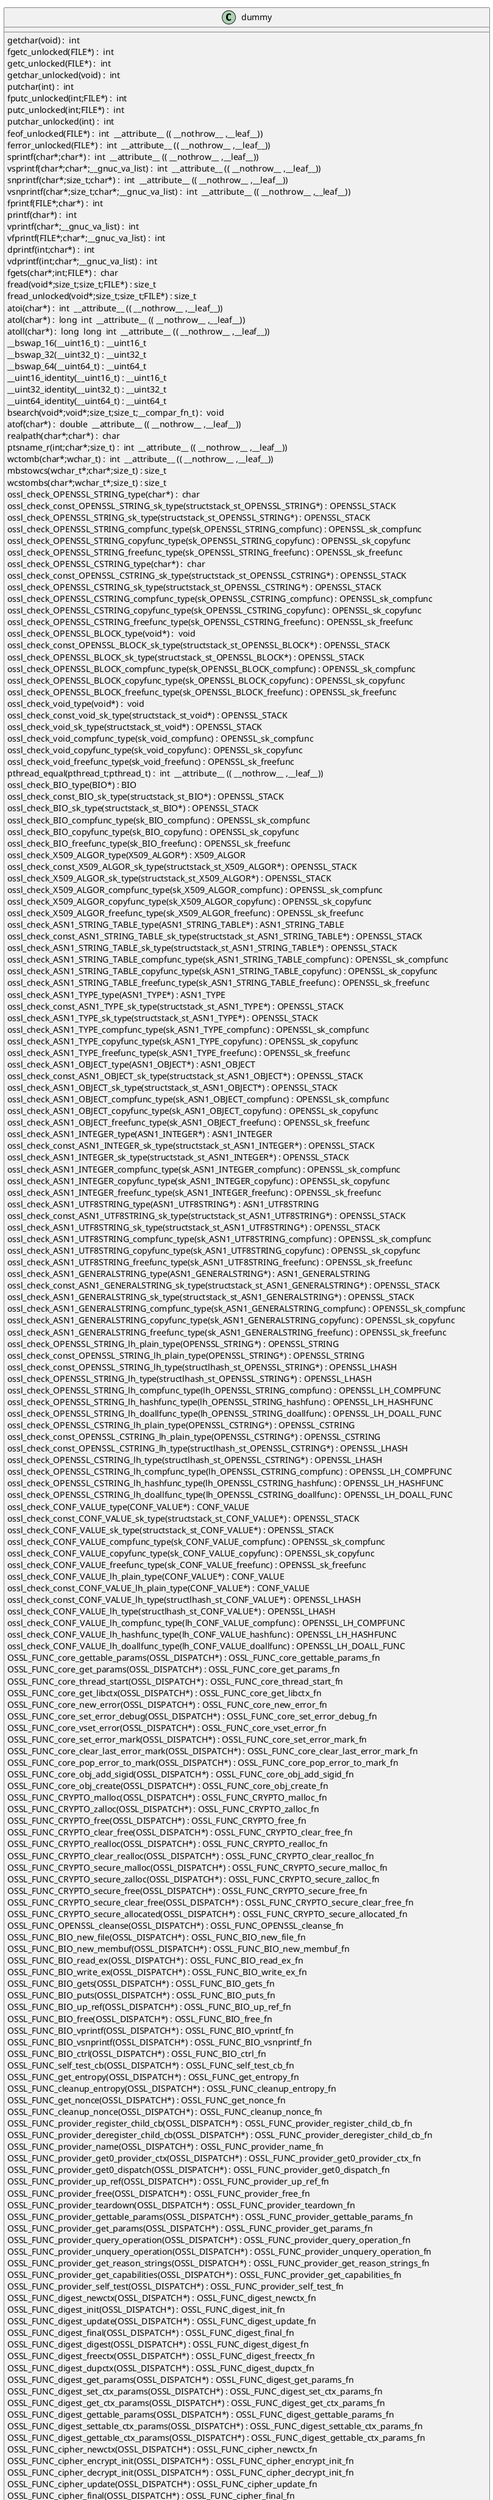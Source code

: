 @startuml
!pragma layout smetana
class dummy {
getchar(void) :  int  [[[./../../.././qc/crypto/cmp/cmp_ctx.c.html#907]]]
fgetc_unlocked(FILE*) :  int  [[[./../../.././qc/crypto/cmp/cmp_ctx.c.html#916]]]
getc_unlocked(FILE*) :  int  [[[./../../.././qc/crypto/cmp/cmp_ctx.c.html#926]]]
getchar_unlocked(void) :  int  [[[./../../.././qc/crypto/cmp/cmp_ctx.c.html#933]]]
putchar(int) :  int  [[[./../../.././qc/crypto/cmp/cmp_ctx.c.html#942]]]
fputc_unlocked(int;FILE*) :  int  [[[./../../.././qc/crypto/cmp/cmp_ctx.c.html#951]]]
putc_unlocked(int;FILE*) :  int  [[[./../../.././qc/crypto/cmp/cmp_ctx.c.html#961]]]
putchar_unlocked(int) :  int  [[[./../../.././qc/crypto/cmp/cmp_ctx.c.html#968]]]
feof_unlocked(FILE*) :  int  __attribute__ (( __nothrow__ ,__leaf__)) [[[./../../.././qc/crypto/cmp/cmp_ctx.c.html#974]]]
ferror_unlocked(FILE*) :  int  __attribute__ (( __nothrow__ ,__leaf__)) [[[./../../.././qc/crypto/cmp/cmp_ctx.c.html#981]]]
sprintf(char*;char*) :  int  __attribute__ (( __nothrow__ ,__leaf__)) [[[./../../.././qc/crypto/cmp/cmp_ctx.c.html#1000]]]
vsprintf(char*;char*;__gnuc_va_list) :  int  __attribute__ (( __nothrow__ ,__leaf__)) [[[./../../.././qc/crypto/cmp/cmp_ctx.c.html#1013]]]
snprintf(char*;size_t;char*) :  int  __attribute__ (( __nothrow__ ,__leaf__)) [[[./../../.././qc/crypto/cmp/cmp_ctx.c.html#1032]]]
vsnprintf(char*;size_t;char*;__gnuc_va_list) :  int  __attribute__ (( __nothrow__ ,__leaf__)) [[[./../../.././qc/crypto/cmp/cmp_ctx.c.html#1046]]]
fprintf(FILE*;char*) :  int  [[[./../../.././qc/crypto/cmp/cmp_ctx.c.html#1067]]]
printf(char*) :  int  [[[./../../.././qc/crypto/cmp/cmp_ctx.c.html#1074]]]
vprintf(char*;__gnuc_va_list) :  int  [[[./../../.././qc/crypto/cmp/cmp_ctx.c.html#1086]]]
vfprintf(FILE*;char*;__gnuc_va_list) :  int  [[[./../../.././qc/crypto/cmp/cmp_ctx.c.html#1096]]]
dprintf(int;char*) :  int  [[[./../../.././qc/crypto/cmp/cmp_ctx.c.html#1111]]]
vdprintf(int;char*;__gnuc_va_list) :  int  [[[./../../.././qc/crypto/cmp/cmp_ctx.c.html#1122]]]
fgets(char*;int;FILE*) :  char  [[[./../../.././qc/crypto/cmp/cmp_ctx.c.html#1141]]]
fread(void*;size_t;size_t;FILE*) : size_t [[[./../../.././qc/crypto/cmp/cmp_ctx.c.html#1167]]]
fread_unlocked(void*;size_t;size_t;FILE*) : size_t [[[./../../.././qc/crypto/cmp/cmp_ctx.c.html#1194]]]
atoi(char*) :  int  __attribute__ (( __nothrow__ ,__leaf__)) [[[./../../.././qc/crypto/cmp/cmp_ctx.c.html#1366]]]
atol(char*) :  long  int  __attribute__ (( __nothrow__ ,__leaf__)) [[[./../../.././qc/crypto/cmp/cmp_ctx.c.html#1371]]]
atoll(char*) :  long  long  int  __attribute__ (( __nothrow__ ,__leaf__)) [[[./../../.././qc/crypto/cmp/cmp_ctx.c.html#1378]]]
__bswap_16(__uint16_t) : __uint16_t [[[./../../.././qc/crypto/cmp/cmp_ctx.c.html#1525]]]
__bswap_32(__uint32_t) : __uint32_t [[[./../../.././qc/crypto/cmp/cmp_ctx.c.html#1540]]]
__bswap_64(__uint64_t) : __uint64_t [[[./../../.././qc/crypto/cmp/cmp_ctx.c.html#1550]]]
__uint16_identity(__uint16_t) : __uint16_t [[[./../../.././qc/crypto/cmp/cmp_ctx.c.html#1562]]]
__uint32_identity(__uint32_t) : __uint32_t [[[./../../.././qc/crypto/cmp/cmp_ctx.c.html#1568]]]
__uint64_identity(__uint64_t) : __uint64_t [[[./../../.././qc/crypto/cmp/cmp_ctx.c.html#1574]]]
bsearch(void*;void*;size_t;size_t;__compar_fn_t) :  void  [[[./../../.././qc/crypto/cmp/cmp_ctx.c.html#2242]]]
atof(char*) :  double  __attribute__ (( __nothrow__ ,__leaf__)) [[[./../../.././qc/crypto/cmp/cmp_ctx.c.html#1]]]
realpath(char*;char*) :  char  [[[./../../.././qc/crypto/cmp/cmp_ctx.c.html#1]]]
ptsname_r(int;char*;size_t) :  int  __attribute__ (( __nothrow__ ,__leaf__)) [[[./../../.././qc/crypto/cmp/cmp_ctx.c.html#1]]]
wctomb(char*;wchar_t) :  int  __attribute__ (( __nothrow__ ,__leaf__)) [[[./../../.././qc/crypto/cmp/cmp_ctx.c.html#1]]]
mbstowcs(wchar_t*;char*;size_t) : size_t [[[./../../.././qc/crypto/cmp/cmp_ctx.c.html#1]]]
wcstombs(char*;wchar_t*;size_t) : size_t [[[./../../.././qc/crypto/cmp/cmp_ctx.c.html#1]]]
ossl_check_OPENSSL_STRING_type(char*) :  char  [[[./../../.././qc/crypto/cmp/cmp_ctx.c.html#1]]]
ossl_check_const_OPENSSL_STRING_sk_type(structstack_st_OPENSSL_STRING*) : OPENSSL_STACK [[[./../../.././qc/crypto/cmp/cmp_ctx.c.html#1]]]
ossl_check_OPENSSL_STRING_sk_type(structstack_st_OPENSSL_STRING*) : OPENSSL_STACK [[[./../../.././qc/crypto/cmp/cmp_ctx.c.html#1]]]
ossl_check_OPENSSL_STRING_compfunc_type(sk_OPENSSL_STRING_compfunc) : OPENSSL_sk_compfunc [[[./../../.././qc/crypto/cmp/cmp_ctx.c.html#1]]]
ossl_check_OPENSSL_STRING_copyfunc_type(sk_OPENSSL_STRING_copyfunc) : OPENSSL_sk_copyfunc [[[./../../.././qc/crypto/cmp/cmp_ctx.c.html#1]]]
ossl_check_OPENSSL_STRING_freefunc_type(sk_OPENSSL_STRING_freefunc) : OPENSSL_sk_freefunc [[[./../../.././qc/crypto/cmp/cmp_ctx.c.html#1]]]
ossl_check_OPENSSL_CSTRING_type(char*) :  char  [[[./../../.././qc/crypto/cmp/cmp_ctx.c.html#1]]]
ossl_check_const_OPENSSL_CSTRING_sk_type(structstack_st_OPENSSL_CSTRING*) : OPENSSL_STACK [[[./../../.././qc/crypto/cmp/cmp_ctx.c.html#1]]]
ossl_check_OPENSSL_CSTRING_sk_type(structstack_st_OPENSSL_CSTRING*) : OPENSSL_STACK [[[./../../.././qc/crypto/cmp/cmp_ctx.c.html#1]]]
ossl_check_OPENSSL_CSTRING_compfunc_type(sk_OPENSSL_CSTRING_compfunc) : OPENSSL_sk_compfunc [[[./../../.././qc/crypto/cmp/cmp_ctx.c.html#1]]]
ossl_check_OPENSSL_CSTRING_copyfunc_type(sk_OPENSSL_CSTRING_copyfunc) : OPENSSL_sk_copyfunc [[[./../../.././qc/crypto/cmp/cmp_ctx.c.html#1]]]
ossl_check_OPENSSL_CSTRING_freefunc_type(sk_OPENSSL_CSTRING_freefunc) : OPENSSL_sk_freefunc [[[./../../.././qc/crypto/cmp/cmp_ctx.c.html#1]]]
ossl_check_OPENSSL_BLOCK_type(void*) :  void  [[[./../../.././qc/crypto/cmp/cmp_ctx.c.html#1]]]
ossl_check_const_OPENSSL_BLOCK_sk_type(structstack_st_OPENSSL_BLOCK*) : OPENSSL_STACK [[[./../../.././qc/crypto/cmp/cmp_ctx.c.html#1]]]
ossl_check_OPENSSL_BLOCK_sk_type(structstack_st_OPENSSL_BLOCK*) : OPENSSL_STACK [[[./../../.././qc/crypto/cmp/cmp_ctx.c.html#1]]]
ossl_check_OPENSSL_BLOCK_compfunc_type(sk_OPENSSL_BLOCK_compfunc) : OPENSSL_sk_compfunc [[[./../../.././qc/crypto/cmp/cmp_ctx.c.html#1]]]
ossl_check_OPENSSL_BLOCK_copyfunc_type(sk_OPENSSL_BLOCK_copyfunc) : OPENSSL_sk_copyfunc [[[./../../.././qc/crypto/cmp/cmp_ctx.c.html#1]]]
ossl_check_OPENSSL_BLOCK_freefunc_type(sk_OPENSSL_BLOCK_freefunc) : OPENSSL_sk_freefunc [[[./../../.././qc/crypto/cmp/cmp_ctx.c.html#1]]]
ossl_check_void_type(void*) :  void  [[[./../../.././qc/crypto/cmp/cmp_ctx.c.html#1]]]
ossl_check_const_void_sk_type(structstack_st_void*) : OPENSSL_STACK [[[./../../.././qc/crypto/cmp/cmp_ctx.c.html#1]]]
ossl_check_void_sk_type(structstack_st_void*) : OPENSSL_STACK [[[./../../.././qc/crypto/cmp/cmp_ctx.c.html#1]]]
ossl_check_void_compfunc_type(sk_void_compfunc) : OPENSSL_sk_compfunc [[[./../../.././qc/crypto/cmp/cmp_ctx.c.html#1]]]
ossl_check_void_copyfunc_type(sk_void_copyfunc) : OPENSSL_sk_copyfunc [[[./../../.././qc/crypto/cmp/cmp_ctx.c.html#1]]]
ossl_check_void_freefunc_type(sk_void_freefunc) : OPENSSL_sk_freefunc [[[./../../.././qc/crypto/cmp/cmp_ctx.c.html#1]]]
pthread_equal(pthread_t;pthread_t) :  int  __attribute__ (( __nothrow__ ,__leaf__)) [[[./../../.././qc/crypto/cmp/cmp_ctx.c.html#1]]]
ossl_check_BIO_type(BIO*) : BIO [[[./../../.././qc/crypto/cmp/cmp_ctx.c.html#1]]]
ossl_check_const_BIO_sk_type(structstack_st_BIO*) : OPENSSL_STACK [[[./../../.././qc/crypto/cmp/cmp_ctx.c.html#1]]]
ossl_check_BIO_sk_type(structstack_st_BIO*) : OPENSSL_STACK [[[./../../.././qc/crypto/cmp/cmp_ctx.c.html#1]]]
ossl_check_BIO_compfunc_type(sk_BIO_compfunc) : OPENSSL_sk_compfunc [[[./../../.././qc/crypto/cmp/cmp_ctx.c.html#1]]]
ossl_check_BIO_copyfunc_type(sk_BIO_copyfunc) : OPENSSL_sk_copyfunc [[[./../../.././qc/crypto/cmp/cmp_ctx.c.html#1]]]
ossl_check_BIO_freefunc_type(sk_BIO_freefunc) : OPENSSL_sk_freefunc [[[./../../.././qc/crypto/cmp/cmp_ctx.c.html#1]]]
ossl_check_X509_ALGOR_type(X509_ALGOR*) : X509_ALGOR [[[./../../.././qc/crypto/cmp/cmp_ctx.c.html#1]]]
ossl_check_const_X509_ALGOR_sk_type(structstack_st_X509_ALGOR*) : OPENSSL_STACK [[[./../../.././qc/crypto/cmp/cmp_ctx.c.html#1]]]
ossl_check_X509_ALGOR_sk_type(structstack_st_X509_ALGOR*) : OPENSSL_STACK [[[./../../.././qc/crypto/cmp/cmp_ctx.c.html#1]]]
ossl_check_X509_ALGOR_compfunc_type(sk_X509_ALGOR_compfunc) : OPENSSL_sk_compfunc [[[./../../.././qc/crypto/cmp/cmp_ctx.c.html#1]]]
ossl_check_X509_ALGOR_copyfunc_type(sk_X509_ALGOR_copyfunc) : OPENSSL_sk_copyfunc [[[./../../.././qc/crypto/cmp/cmp_ctx.c.html#1]]]
ossl_check_X509_ALGOR_freefunc_type(sk_X509_ALGOR_freefunc) : OPENSSL_sk_freefunc [[[./../../.././qc/crypto/cmp/cmp_ctx.c.html#1]]]
ossl_check_ASN1_STRING_TABLE_type(ASN1_STRING_TABLE*) : ASN1_STRING_TABLE [[[./../../.././qc/crypto/cmp/cmp_ctx.c.html#1]]]
ossl_check_const_ASN1_STRING_TABLE_sk_type(structstack_st_ASN1_STRING_TABLE*) : OPENSSL_STACK [[[./../../.././qc/crypto/cmp/cmp_ctx.c.html#1]]]
ossl_check_ASN1_STRING_TABLE_sk_type(structstack_st_ASN1_STRING_TABLE*) : OPENSSL_STACK [[[./../../.././qc/crypto/cmp/cmp_ctx.c.html#1]]]
ossl_check_ASN1_STRING_TABLE_compfunc_type(sk_ASN1_STRING_TABLE_compfunc) : OPENSSL_sk_compfunc [[[./../../.././qc/crypto/cmp/cmp_ctx.c.html#1]]]
ossl_check_ASN1_STRING_TABLE_copyfunc_type(sk_ASN1_STRING_TABLE_copyfunc) : OPENSSL_sk_copyfunc [[[./../../.././qc/crypto/cmp/cmp_ctx.c.html#1]]]
ossl_check_ASN1_STRING_TABLE_freefunc_type(sk_ASN1_STRING_TABLE_freefunc) : OPENSSL_sk_freefunc [[[./../../.././qc/crypto/cmp/cmp_ctx.c.html#1]]]
ossl_check_ASN1_TYPE_type(ASN1_TYPE*) : ASN1_TYPE [[[./../../.././qc/crypto/cmp/cmp_ctx.c.html#1]]]
ossl_check_const_ASN1_TYPE_sk_type(structstack_st_ASN1_TYPE*) : OPENSSL_STACK [[[./../../.././qc/crypto/cmp/cmp_ctx.c.html#1]]]
ossl_check_ASN1_TYPE_sk_type(structstack_st_ASN1_TYPE*) : OPENSSL_STACK [[[./../../.././qc/crypto/cmp/cmp_ctx.c.html#1]]]
ossl_check_ASN1_TYPE_compfunc_type(sk_ASN1_TYPE_compfunc) : OPENSSL_sk_compfunc [[[./../../.././qc/crypto/cmp/cmp_ctx.c.html#1]]]
ossl_check_ASN1_TYPE_copyfunc_type(sk_ASN1_TYPE_copyfunc) : OPENSSL_sk_copyfunc [[[./../../.././qc/crypto/cmp/cmp_ctx.c.html#1]]]
ossl_check_ASN1_TYPE_freefunc_type(sk_ASN1_TYPE_freefunc) : OPENSSL_sk_freefunc [[[./../../.././qc/crypto/cmp/cmp_ctx.c.html#1]]]
ossl_check_ASN1_OBJECT_type(ASN1_OBJECT*) : ASN1_OBJECT [[[./../../.././qc/crypto/cmp/cmp_ctx.c.html#1]]]
ossl_check_const_ASN1_OBJECT_sk_type(structstack_st_ASN1_OBJECT*) : OPENSSL_STACK [[[./../../.././qc/crypto/cmp/cmp_ctx.c.html#1]]]
ossl_check_ASN1_OBJECT_sk_type(structstack_st_ASN1_OBJECT*) : OPENSSL_STACK [[[./../../.././qc/crypto/cmp/cmp_ctx.c.html#1]]]
ossl_check_ASN1_OBJECT_compfunc_type(sk_ASN1_OBJECT_compfunc) : OPENSSL_sk_compfunc [[[./../../.././qc/crypto/cmp/cmp_ctx.c.html#1]]]
ossl_check_ASN1_OBJECT_copyfunc_type(sk_ASN1_OBJECT_copyfunc) : OPENSSL_sk_copyfunc [[[./../../.././qc/crypto/cmp/cmp_ctx.c.html#1]]]
ossl_check_ASN1_OBJECT_freefunc_type(sk_ASN1_OBJECT_freefunc) : OPENSSL_sk_freefunc [[[./../../.././qc/crypto/cmp/cmp_ctx.c.html#1]]]
ossl_check_ASN1_INTEGER_type(ASN1_INTEGER*) : ASN1_INTEGER [[[./../../.././qc/crypto/cmp/cmp_ctx.c.html#1]]]
ossl_check_const_ASN1_INTEGER_sk_type(structstack_st_ASN1_INTEGER*) : OPENSSL_STACK [[[./../../.././qc/crypto/cmp/cmp_ctx.c.html#1]]]
ossl_check_ASN1_INTEGER_sk_type(structstack_st_ASN1_INTEGER*) : OPENSSL_STACK [[[./../../.././qc/crypto/cmp/cmp_ctx.c.html#1]]]
ossl_check_ASN1_INTEGER_compfunc_type(sk_ASN1_INTEGER_compfunc) : OPENSSL_sk_compfunc [[[./../../.././qc/crypto/cmp/cmp_ctx.c.html#1]]]
ossl_check_ASN1_INTEGER_copyfunc_type(sk_ASN1_INTEGER_copyfunc) : OPENSSL_sk_copyfunc [[[./../../.././qc/crypto/cmp/cmp_ctx.c.html#1]]]
ossl_check_ASN1_INTEGER_freefunc_type(sk_ASN1_INTEGER_freefunc) : OPENSSL_sk_freefunc [[[./../../.././qc/crypto/cmp/cmp_ctx.c.html#1]]]
ossl_check_ASN1_UTF8STRING_type(ASN1_UTF8STRING*) : ASN1_UTF8STRING [[[./../../.././qc/crypto/cmp/cmp_ctx.c.html#1]]]
ossl_check_const_ASN1_UTF8STRING_sk_type(structstack_st_ASN1_UTF8STRING*) : OPENSSL_STACK [[[./../../.././qc/crypto/cmp/cmp_ctx.c.html#1]]]
ossl_check_ASN1_UTF8STRING_sk_type(structstack_st_ASN1_UTF8STRING*) : OPENSSL_STACK [[[./../../.././qc/crypto/cmp/cmp_ctx.c.html#1]]]
ossl_check_ASN1_UTF8STRING_compfunc_type(sk_ASN1_UTF8STRING_compfunc) : OPENSSL_sk_compfunc [[[./../../.././qc/crypto/cmp/cmp_ctx.c.html#1]]]
ossl_check_ASN1_UTF8STRING_copyfunc_type(sk_ASN1_UTF8STRING_copyfunc) : OPENSSL_sk_copyfunc [[[./../../.././qc/crypto/cmp/cmp_ctx.c.html#1]]]
ossl_check_ASN1_UTF8STRING_freefunc_type(sk_ASN1_UTF8STRING_freefunc) : OPENSSL_sk_freefunc [[[./../../.././qc/crypto/cmp/cmp_ctx.c.html#1]]]
ossl_check_ASN1_GENERALSTRING_type(ASN1_GENERALSTRING*) : ASN1_GENERALSTRING [[[./../../.././qc/crypto/cmp/cmp_ctx.c.html#1]]]
ossl_check_const_ASN1_GENERALSTRING_sk_type(structstack_st_ASN1_GENERALSTRING*) : OPENSSL_STACK [[[./../../.././qc/crypto/cmp/cmp_ctx.c.html#1]]]
ossl_check_ASN1_GENERALSTRING_sk_type(structstack_st_ASN1_GENERALSTRING*) : OPENSSL_STACK [[[./../../.././qc/crypto/cmp/cmp_ctx.c.html#1]]]
ossl_check_ASN1_GENERALSTRING_compfunc_type(sk_ASN1_GENERALSTRING_compfunc) : OPENSSL_sk_compfunc [[[./../../.././qc/crypto/cmp/cmp_ctx.c.html#1]]]
ossl_check_ASN1_GENERALSTRING_copyfunc_type(sk_ASN1_GENERALSTRING_copyfunc) : OPENSSL_sk_copyfunc [[[./../../.././qc/crypto/cmp/cmp_ctx.c.html#1]]]
ossl_check_ASN1_GENERALSTRING_freefunc_type(sk_ASN1_GENERALSTRING_freefunc) : OPENSSL_sk_freefunc [[[./../../.././qc/crypto/cmp/cmp_ctx.c.html#1]]]
ossl_check_OPENSSL_STRING_lh_plain_type(OPENSSL_STRING*) : OPENSSL_STRING [[[./../../.././qc/crypto/cmp/cmp_ctx.c.html#1]]]
ossl_check_const_OPENSSL_STRING_lh_plain_type(OPENSSL_STRING*) : OPENSSL_STRING [[[./../../.././qc/crypto/cmp/cmp_ctx.c.html#1]]]
ossl_check_const_OPENSSL_STRING_lh_type(structlhash_st_OPENSSL_STRING*) : OPENSSL_LHASH [[[./../../.././qc/crypto/cmp/cmp_ctx.c.html#1]]]
ossl_check_OPENSSL_STRING_lh_type(structlhash_st_OPENSSL_STRING*) : OPENSSL_LHASH [[[./../../.././qc/crypto/cmp/cmp_ctx.c.html#1]]]
ossl_check_OPENSSL_STRING_lh_compfunc_type(lh_OPENSSL_STRING_compfunc) : OPENSSL_LH_COMPFUNC [[[./../../.././qc/crypto/cmp/cmp_ctx.c.html#1]]]
ossl_check_OPENSSL_STRING_lh_hashfunc_type(lh_OPENSSL_STRING_hashfunc) : OPENSSL_LH_HASHFUNC [[[./../../.././qc/crypto/cmp/cmp_ctx.c.html#1]]]
ossl_check_OPENSSL_STRING_lh_doallfunc_type(lh_OPENSSL_STRING_doallfunc) : OPENSSL_LH_DOALL_FUNC [[[./../../.././qc/crypto/cmp/cmp_ctx.c.html#1]]]
ossl_check_OPENSSL_CSTRING_lh_plain_type(OPENSSL_CSTRING*) : OPENSSL_CSTRING [[[./../../.././qc/crypto/cmp/cmp_ctx.c.html#1]]]
ossl_check_const_OPENSSL_CSTRING_lh_plain_type(OPENSSL_CSTRING*) : OPENSSL_CSTRING [[[./../../.././qc/crypto/cmp/cmp_ctx.c.html#1]]]
ossl_check_const_OPENSSL_CSTRING_lh_type(structlhash_st_OPENSSL_CSTRING*) : OPENSSL_LHASH [[[./../../.././qc/crypto/cmp/cmp_ctx.c.html#1]]]
ossl_check_OPENSSL_CSTRING_lh_type(structlhash_st_OPENSSL_CSTRING*) : OPENSSL_LHASH [[[./../../.././qc/crypto/cmp/cmp_ctx.c.html#1]]]
ossl_check_OPENSSL_CSTRING_lh_compfunc_type(lh_OPENSSL_CSTRING_compfunc) : OPENSSL_LH_COMPFUNC [[[./../../.././qc/crypto/cmp/cmp_ctx.c.html#1]]]
ossl_check_OPENSSL_CSTRING_lh_hashfunc_type(lh_OPENSSL_CSTRING_hashfunc) : OPENSSL_LH_HASHFUNC [[[./../../.././qc/crypto/cmp/cmp_ctx.c.html#1]]]
ossl_check_OPENSSL_CSTRING_lh_doallfunc_type(lh_OPENSSL_CSTRING_doallfunc) : OPENSSL_LH_DOALL_FUNC [[[./../../.././qc/crypto/cmp/cmp_ctx.c.html#1]]]
ossl_check_CONF_VALUE_type(CONF_VALUE*) : CONF_VALUE [[[./../../.././qc/crypto/cmp/cmp_ctx.c.html#1]]]
ossl_check_const_CONF_VALUE_sk_type(structstack_st_CONF_VALUE*) : OPENSSL_STACK [[[./../../.././qc/crypto/cmp/cmp_ctx.c.html#1]]]
ossl_check_CONF_VALUE_sk_type(structstack_st_CONF_VALUE*) : OPENSSL_STACK [[[./../../.././qc/crypto/cmp/cmp_ctx.c.html#1]]]
ossl_check_CONF_VALUE_compfunc_type(sk_CONF_VALUE_compfunc) : OPENSSL_sk_compfunc [[[./../../.././qc/crypto/cmp/cmp_ctx.c.html#1]]]
ossl_check_CONF_VALUE_copyfunc_type(sk_CONF_VALUE_copyfunc) : OPENSSL_sk_copyfunc [[[./../../.././qc/crypto/cmp/cmp_ctx.c.html#1]]]
ossl_check_CONF_VALUE_freefunc_type(sk_CONF_VALUE_freefunc) : OPENSSL_sk_freefunc [[[./../../.././qc/crypto/cmp/cmp_ctx.c.html#1]]]
ossl_check_CONF_VALUE_lh_plain_type(CONF_VALUE*) : CONF_VALUE [[[./../../.././qc/crypto/cmp/cmp_ctx.c.html#1]]]
ossl_check_const_CONF_VALUE_lh_plain_type(CONF_VALUE*) : CONF_VALUE [[[./../../.././qc/crypto/cmp/cmp_ctx.c.html#1]]]
ossl_check_const_CONF_VALUE_lh_type(structlhash_st_CONF_VALUE*) : OPENSSL_LHASH [[[./../../.././qc/crypto/cmp/cmp_ctx.c.html#1]]]
ossl_check_CONF_VALUE_lh_type(structlhash_st_CONF_VALUE*) : OPENSSL_LHASH [[[./../../.././qc/crypto/cmp/cmp_ctx.c.html#1]]]
ossl_check_CONF_VALUE_lh_compfunc_type(lh_CONF_VALUE_compfunc) : OPENSSL_LH_COMPFUNC [[[./../../.././qc/crypto/cmp/cmp_ctx.c.html#1]]]
ossl_check_CONF_VALUE_lh_hashfunc_type(lh_CONF_VALUE_hashfunc) : OPENSSL_LH_HASHFUNC [[[./../../.././qc/crypto/cmp/cmp_ctx.c.html#1]]]
ossl_check_CONF_VALUE_lh_doallfunc_type(lh_CONF_VALUE_doallfunc) : OPENSSL_LH_DOALL_FUNC [[[./../../.././qc/crypto/cmp/cmp_ctx.c.html#1]]]
OSSL_FUNC_core_gettable_params(OSSL_DISPATCH*) : OSSL_FUNC_core_gettable_params_fn [[[./../../.././qc/crypto/cmp/cmp_ctx.c.html#1]]]
OSSL_FUNC_core_get_params(OSSL_DISPATCH*) : OSSL_FUNC_core_get_params_fn [[[./../../.././qc/crypto/cmp/cmp_ctx.c.html#1]]]
OSSL_FUNC_core_thread_start(OSSL_DISPATCH*) : OSSL_FUNC_core_thread_start_fn [[[./../../.././qc/crypto/cmp/cmp_ctx.c.html#1]]]
OSSL_FUNC_core_get_libctx(OSSL_DISPATCH*) : OSSL_FUNC_core_get_libctx_fn [[[./../../.././qc/crypto/cmp/cmp_ctx.c.html#1]]]
OSSL_FUNC_core_new_error(OSSL_DISPATCH*) : OSSL_FUNC_core_new_error_fn [[[./../../.././qc/crypto/cmp/cmp_ctx.c.html#1]]]
OSSL_FUNC_core_set_error_debug(OSSL_DISPATCH*) : OSSL_FUNC_core_set_error_debug_fn [[[./../../.././qc/crypto/cmp/cmp_ctx.c.html#1]]]
OSSL_FUNC_core_vset_error(OSSL_DISPATCH*) : OSSL_FUNC_core_vset_error_fn [[[./../../.././qc/crypto/cmp/cmp_ctx.c.html#1]]]
OSSL_FUNC_core_set_error_mark(OSSL_DISPATCH*) : OSSL_FUNC_core_set_error_mark_fn [[[./../../.././qc/crypto/cmp/cmp_ctx.c.html#1]]]
OSSL_FUNC_core_clear_last_error_mark(OSSL_DISPATCH*) : OSSL_FUNC_core_clear_last_error_mark_fn [[[./../../.././qc/crypto/cmp/cmp_ctx.c.html#1]]]
OSSL_FUNC_core_pop_error_to_mark(OSSL_DISPATCH*) : OSSL_FUNC_core_pop_error_to_mark_fn [[[./../../.././qc/crypto/cmp/cmp_ctx.c.html#1]]]
OSSL_FUNC_core_obj_add_sigid(OSSL_DISPATCH*) : OSSL_FUNC_core_obj_add_sigid_fn [[[./../../.././qc/crypto/cmp/cmp_ctx.c.html#1]]]
OSSL_FUNC_core_obj_create(OSSL_DISPATCH*) : OSSL_FUNC_core_obj_create_fn [[[./../../.././qc/crypto/cmp/cmp_ctx.c.html#1]]]
OSSL_FUNC_CRYPTO_malloc(OSSL_DISPATCH*) : OSSL_FUNC_CRYPTO_malloc_fn [[[./../../.././qc/crypto/cmp/cmp_ctx.c.html#1]]]
OSSL_FUNC_CRYPTO_zalloc(OSSL_DISPATCH*) : OSSL_FUNC_CRYPTO_zalloc_fn [[[./../../.././qc/crypto/cmp/cmp_ctx.c.html#1]]]
OSSL_FUNC_CRYPTO_free(OSSL_DISPATCH*) : OSSL_FUNC_CRYPTO_free_fn [[[./../../.././qc/crypto/cmp/cmp_ctx.c.html#1]]]
OSSL_FUNC_CRYPTO_clear_free(OSSL_DISPATCH*) : OSSL_FUNC_CRYPTO_clear_free_fn [[[./../../.././qc/crypto/cmp/cmp_ctx.c.html#1]]]
OSSL_FUNC_CRYPTO_realloc(OSSL_DISPATCH*) : OSSL_FUNC_CRYPTO_realloc_fn [[[./../../.././qc/crypto/cmp/cmp_ctx.c.html#1]]]
OSSL_FUNC_CRYPTO_clear_realloc(OSSL_DISPATCH*) : OSSL_FUNC_CRYPTO_clear_realloc_fn [[[./../../.././qc/crypto/cmp/cmp_ctx.c.html#1]]]
OSSL_FUNC_CRYPTO_secure_malloc(OSSL_DISPATCH*) : OSSL_FUNC_CRYPTO_secure_malloc_fn [[[./../../.././qc/crypto/cmp/cmp_ctx.c.html#1]]]
OSSL_FUNC_CRYPTO_secure_zalloc(OSSL_DISPATCH*) : OSSL_FUNC_CRYPTO_secure_zalloc_fn [[[./../../.././qc/crypto/cmp/cmp_ctx.c.html#1]]]
OSSL_FUNC_CRYPTO_secure_free(OSSL_DISPATCH*) : OSSL_FUNC_CRYPTO_secure_free_fn [[[./../../.././qc/crypto/cmp/cmp_ctx.c.html#1]]]
OSSL_FUNC_CRYPTO_secure_clear_free(OSSL_DISPATCH*) : OSSL_FUNC_CRYPTO_secure_clear_free_fn [[[./../../.././qc/crypto/cmp/cmp_ctx.c.html#1]]]
OSSL_FUNC_CRYPTO_secure_allocated(OSSL_DISPATCH*) : OSSL_FUNC_CRYPTO_secure_allocated_fn [[[./../../.././qc/crypto/cmp/cmp_ctx.c.html#1]]]
OSSL_FUNC_OPENSSL_cleanse(OSSL_DISPATCH*) : OSSL_FUNC_OPENSSL_cleanse_fn [[[./../../.././qc/crypto/cmp/cmp_ctx.c.html#1]]]
OSSL_FUNC_BIO_new_file(OSSL_DISPATCH*) : OSSL_FUNC_BIO_new_file_fn [[[./../../.././qc/crypto/cmp/cmp_ctx.c.html#1]]]
OSSL_FUNC_BIO_new_membuf(OSSL_DISPATCH*) : OSSL_FUNC_BIO_new_membuf_fn [[[./../../.././qc/crypto/cmp/cmp_ctx.c.html#1]]]
OSSL_FUNC_BIO_read_ex(OSSL_DISPATCH*) : OSSL_FUNC_BIO_read_ex_fn [[[./../../.././qc/crypto/cmp/cmp_ctx.c.html#1]]]
OSSL_FUNC_BIO_write_ex(OSSL_DISPATCH*) : OSSL_FUNC_BIO_write_ex_fn [[[./../../.././qc/crypto/cmp/cmp_ctx.c.html#1]]]
OSSL_FUNC_BIO_gets(OSSL_DISPATCH*) : OSSL_FUNC_BIO_gets_fn [[[./../../.././qc/crypto/cmp/cmp_ctx.c.html#1]]]
OSSL_FUNC_BIO_puts(OSSL_DISPATCH*) : OSSL_FUNC_BIO_puts_fn [[[./../../.././qc/crypto/cmp/cmp_ctx.c.html#1]]]
OSSL_FUNC_BIO_up_ref(OSSL_DISPATCH*) : OSSL_FUNC_BIO_up_ref_fn [[[./../../.././qc/crypto/cmp/cmp_ctx.c.html#1]]]
OSSL_FUNC_BIO_free(OSSL_DISPATCH*) : OSSL_FUNC_BIO_free_fn [[[./../../.././qc/crypto/cmp/cmp_ctx.c.html#1]]]
OSSL_FUNC_BIO_vprintf(OSSL_DISPATCH*) : OSSL_FUNC_BIO_vprintf_fn [[[./../../.././qc/crypto/cmp/cmp_ctx.c.html#1]]]
OSSL_FUNC_BIO_vsnprintf(OSSL_DISPATCH*) : OSSL_FUNC_BIO_vsnprintf_fn [[[./../../.././qc/crypto/cmp/cmp_ctx.c.html#1]]]
OSSL_FUNC_BIO_ctrl(OSSL_DISPATCH*) : OSSL_FUNC_BIO_ctrl_fn [[[./../../.././qc/crypto/cmp/cmp_ctx.c.html#1]]]
OSSL_FUNC_self_test_cb(OSSL_DISPATCH*) : OSSL_FUNC_self_test_cb_fn [[[./../../.././qc/crypto/cmp/cmp_ctx.c.html#1]]]
OSSL_FUNC_get_entropy(OSSL_DISPATCH*) : OSSL_FUNC_get_entropy_fn [[[./../../.././qc/crypto/cmp/cmp_ctx.c.html#1]]]
OSSL_FUNC_cleanup_entropy(OSSL_DISPATCH*) : OSSL_FUNC_cleanup_entropy_fn [[[./../../.././qc/crypto/cmp/cmp_ctx.c.html#1]]]
OSSL_FUNC_get_nonce(OSSL_DISPATCH*) : OSSL_FUNC_get_nonce_fn [[[./../../.././qc/crypto/cmp/cmp_ctx.c.html#1]]]
OSSL_FUNC_cleanup_nonce(OSSL_DISPATCH*) : OSSL_FUNC_cleanup_nonce_fn [[[./../../.././qc/crypto/cmp/cmp_ctx.c.html#1]]]
OSSL_FUNC_provider_register_child_cb(OSSL_DISPATCH*) : OSSL_FUNC_provider_register_child_cb_fn [[[./../../.././qc/crypto/cmp/cmp_ctx.c.html#1]]]
OSSL_FUNC_provider_deregister_child_cb(OSSL_DISPATCH*) : OSSL_FUNC_provider_deregister_child_cb_fn [[[./../../.././qc/crypto/cmp/cmp_ctx.c.html#1]]]
OSSL_FUNC_provider_name(OSSL_DISPATCH*) : OSSL_FUNC_provider_name_fn [[[./../../.././qc/crypto/cmp/cmp_ctx.c.html#1]]]
OSSL_FUNC_provider_get0_provider_ctx(OSSL_DISPATCH*) : OSSL_FUNC_provider_get0_provider_ctx_fn [[[./../../.././qc/crypto/cmp/cmp_ctx.c.html#1]]]
OSSL_FUNC_provider_get0_dispatch(OSSL_DISPATCH*) : OSSL_FUNC_provider_get0_dispatch_fn [[[./../../.././qc/crypto/cmp/cmp_ctx.c.html#1]]]
OSSL_FUNC_provider_up_ref(OSSL_DISPATCH*) : OSSL_FUNC_provider_up_ref_fn [[[./../../.././qc/crypto/cmp/cmp_ctx.c.html#1]]]
OSSL_FUNC_provider_free(OSSL_DISPATCH*) : OSSL_FUNC_provider_free_fn [[[./../../.././qc/crypto/cmp/cmp_ctx.c.html#1]]]
OSSL_FUNC_provider_teardown(OSSL_DISPATCH*) : OSSL_FUNC_provider_teardown_fn [[[./../../.././qc/crypto/cmp/cmp_ctx.c.html#1]]]
OSSL_FUNC_provider_gettable_params(OSSL_DISPATCH*) : OSSL_FUNC_provider_gettable_params_fn [[[./../../.././qc/crypto/cmp/cmp_ctx.c.html#1]]]
OSSL_FUNC_provider_get_params(OSSL_DISPATCH*) : OSSL_FUNC_provider_get_params_fn [[[./../../.././qc/crypto/cmp/cmp_ctx.c.html#1]]]
OSSL_FUNC_provider_query_operation(OSSL_DISPATCH*) : OSSL_FUNC_provider_query_operation_fn [[[./../../.././qc/crypto/cmp/cmp_ctx.c.html#1]]]
OSSL_FUNC_provider_unquery_operation(OSSL_DISPATCH*) : OSSL_FUNC_provider_unquery_operation_fn [[[./../../.././qc/crypto/cmp/cmp_ctx.c.html#1]]]
OSSL_FUNC_provider_get_reason_strings(OSSL_DISPATCH*) : OSSL_FUNC_provider_get_reason_strings_fn [[[./../../.././qc/crypto/cmp/cmp_ctx.c.html#1]]]
OSSL_FUNC_provider_get_capabilities(OSSL_DISPATCH*) : OSSL_FUNC_provider_get_capabilities_fn [[[./../../.././qc/crypto/cmp/cmp_ctx.c.html#1]]]
OSSL_FUNC_provider_self_test(OSSL_DISPATCH*) : OSSL_FUNC_provider_self_test_fn [[[./../../.././qc/crypto/cmp/cmp_ctx.c.html#1]]]
OSSL_FUNC_digest_newctx(OSSL_DISPATCH*) : OSSL_FUNC_digest_newctx_fn [[[./../../.././qc/crypto/cmp/cmp_ctx.c.html#1]]]
OSSL_FUNC_digest_init(OSSL_DISPATCH*) : OSSL_FUNC_digest_init_fn [[[./../../.././qc/crypto/cmp/cmp_ctx.c.html#1]]]
OSSL_FUNC_digest_update(OSSL_DISPATCH*) : OSSL_FUNC_digest_update_fn [[[./../../.././qc/crypto/cmp/cmp_ctx.c.html#1]]]
OSSL_FUNC_digest_final(OSSL_DISPATCH*) : OSSL_FUNC_digest_final_fn [[[./../../.././qc/crypto/cmp/cmp_ctx.c.html#1]]]
OSSL_FUNC_digest_digest(OSSL_DISPATCH*) : OSSL_FUNC_digest_digest_fn [[[./../../.././qc/crypto/cmp/cmp_ctx.c.html#1]]]
OSSL_FUNC_digest_freectx(OSSL_DISPATCH*) : OSSL_FUNC_digest_freectx_fn [[[./../../.././qc/crypto/cmp/cmp_ctx.c.html#1]]]
OSSL_FUNC_digest_dupctx(OSSL_DISPATCH*) : OSSL_FUNC_digest_dupctx_fn [[[./../../.././qc/crypto/cmp/cmp_ctx.c.html#1]]]
OSSL_FUNC_digest_get_params(OSSL_DISPATCH*) : OSSL_FUNC_digest_get_params_fn [[[./../../.././qc/crypto/cmp/cmp_ctx.c.html#1]]]
OSSL_FUNC_digest_set_ctx_params(OSSL_DISPATCH*) : OSSL_FUNC_digest_set_ctx_params_fn [[[./../../.././qc/crypto/cmp/cmp_ctx.c.html#1]]]
OSSL_FUNC_digest_get_ctx_params(OSSL_DISPATCH*) : OSSL_FUNC_digest_get_ctx_params_fn [[[./../../.././qc/crypto/cmp/cmp_ctx.c.html#1]]]
OSSL_FUNC_digest_gettable_params(OSSL_DISPATCH*) : OSSL_FUNC_digest_gettable_params_fn [[[./../../.././qc/crypto/cmp/cmp_ctx.c.html#1]]]
OSSL_FUNC_digest_settable_ctx_params(OSSL_DISPATCH*) : OSSL_FUNC_digest_settable_ctx_params_fn [[[./../../.././qc/crypto/cmp/cmp_ctx.c.html#1]]]
OSSL_FUNC_digest_gettable_ctx_params(OSSL_DISPATCH*) : OSSL_FUNC_digest_gettable_ctx_params_fn [[[./../../.././qc/crypto/cmp/cmp_ctx.c.html#1]]]
OSSL_FUNC_cipher_newctx(OSSL_DISPATCH*) : OSSL_FUNC_cipher_newctx_fn [[[./../../.././qc/crypto/cmp/cmp_ctx.c.html#1]]]
OSSL_FUNC_cipher_encrypt_init(OSSL_DISPATCH*) : OSSL_FUNC_cipher_encrypt_init_fn [[[./../../.././qc/crypto/cmp/cmp_ctx.c.html#1]]]
OSSL_FUNC_cipher_decrypt_init(OSSL_DISPATCH*) : OSSL_FUNC_cipher_decrypt_init_fn [[[./../../.././qc/crypto/cmp/cmp_ctx.c.html#1]]]
OSSL_FUNC_cipher_update(OSSL_DISPATCH*) : OSSL_FUNC_cipher_update_fn [[[./../../.././qc/crypto/cmp/cmp_ctx.c.html#1]]]
OSSL_FUNC_cipher_final(OSSL_DISPATCH*) : OSSL_FUNC_cipher_final_fn [[[./../../.././qc/crypto/cmp/cmp_ctx.c.html#1]]]
OSSL_FUNC_cipher_cipher(OSSL_DISPATCH*) : OSSL_FUNC_cipher_cipher_fn [[[./../../.././qc/crypto/cmp/cmp_ctx.c.html#1]]]
OSSL_FUNC_cipher_freectx(OSSL_DISPATCH*) : OSSL_FUNC_cipher_freectx_fn [[[./../../.././qc/crypto/cmp/cmp_ctx.c.html#1]]]
OSSL_FUNC_cipher_dupctx(OSSL_DISPATCH*) : OSSL_FUNC_cipher_dupctx_fn [[[./../../.././qc/crypto/cmp/cmp_ctx.c.html#1]]]
OSSL_FUNC_cipher_get_params(OSSL_DISPATCH*) : OSSL_FUNC_cipher_get_params_fn [[[./../../.././qc/crypto/cmp/cmp_ctx.c.html#1]]]
OSSL_FUNC_cipher_get_ctx_params(OSSL_DISPATCH*) : OSSL_FUNC_cipher_get_ctx_params_fn [[[./../../.././qc/crypto/cmp/cmp_ctx.c.html#1]]]
OSSL_FUNC_cipher_set_ctx_params(OSSL_DISPATCH*) : OSSL_FUNC_cipher_set_ctx_params_fn [[[./../../.././qc/crypto/cmp/cmp_ctx.c.html#1]]]
OSSL_FUNC_cipher_gettable_params(OSSL_DISPATCH*) : OSSL_FUNC_cipher_gettable_params_fn [[[./../../.././qc/crypto/cmp/cmp_ctx.c.html#1]]]
OSSL_FUNC_cipher_settable_ctx_params(OSSL_DISPATCH*) : OSSL_FUNC_cipher_settable_ctx_params_fn [[[./../../.././qc/crypto/cmp/cmp_ctx.c.html#1]]]
OSSL_FUNC_cipher_gettable_ctx_params(OSSL_DISPATCH*) : OSSL_FUNC_cipher_gettable_ctx_params_fn [[[./../../.././qc/crypto/cmp/cmp_ctx.c.html#1]]]
OSSL_FUNC_mac_newctx(OSSL_DISPATCH*) : OSSL_FUNC_mac_newctx_fn [[[./../../.././qc/crypto/cmp/cmp_ctx.c.html#1]]]
OSSL_FUNC_mac_dupctx(OSSL_DISPATCH*) : OSSL_FUNC_mac_dupctx_fn [[[./../../.././qc/crypto/cmp/cmp_ctx.c.html#1]]]
OSSL_FUNC_mac_freectx(OSSL_DISPATCH*) : OSSL_FUNC_mac_freectx_fn [[[./../../.././qc/crypto/cmp/cmp_ctx.c.html#1]]]
OSSL_FUNC_mac_init(OSSL_DISPATCH*) : OSSL_FUNC_mac_init_fn [[[./../../.././qc/crypto/cmp/cmp_ctx.c.html#1]]]
OSSL_FUNC_mac_update(OSSL_DISPATCH*) : OSSL_FUNC_mac_update_fn [[[./../../.././qc/crypto/cmp/cmp_ctx.c.html#1]]]
OSSL_FUNC_mac_final(OSSL_DISPATCH*) : OSSL_FUNC_mac_final_fn [[[./../../.././qc/crypto/cmp/cmp_ctx.c.html#1]]]
OSSL_FUNC_mac_gettable_params(OSSL_DISPATCH*) : OSSL_FUNC_mac_gettable_params_fn [[[./../../.././qc/crypto/cmp/cmp_ctx.c.html#1]]]
OSSL_FUNC_mac_gettable_ctx_params(OSSL_DISPATCH*) : OSSL_FUNC_mac_gettable_ctx_params_fn [[[./../../.././qc/crypto/cmp/cmp_ctx.c.html#1]]]
OSSL_FUNC_mac_settable_ctx_params(OSSL_DISPATCH*) : OSSL_FUNC_mac_settable_ctx_params_fn [[[./../../.././qc/crypto/cmp/cmp_ctx.c.html#1]]]
OSSL_FUNC_mac_get_params(OSSL_DISPATCH*) : OSSL_FUNC_mac_get_params_fn [[[./../../.././qc/crypto/cmp/cmp_ctx.c.html#1]]]
OSSL_FUNC_mac_get_ctx_params(OSSL_DISPATCH*) : OSSL_FUNC_mac_get_ctx_params_fn [[[./../../.././qc/crypto/cmp/cmp_ctx.c.html#1]]]
OSSL_FUNC_mac_set_ctx_params(OSSL_DISPATCH*) : OSSL_FUNC_mac_set_ctx_params_fn [[[./../../.././qc/crypto/cmp/cmp_ctx.c.html#1]]]
OSSL_FUNC_kdf_newctx(OSSL_DISPATCH*) : OSSL_FUNC_kdf_newctx_fn [[[./../../.././qc/crypto/cmp/cmp_ctx.c.html#1]]]
OSSL_FUNC_kdf_dupctx(OSSL_DISPATCH*) : OSSL_FUNC_kdf_dupctx_fn [[[./../../.././qc/crypto/cmp/cmp_ctx.c.html#1]]]
OSSL_FUNC_kdf_freectx(OSSL_DISPATCH*) : OSSL_FUNC_kdf_freectx_fn [[[./../../.././qc/crypto/cmp/cmp_ctx.c.html#1]]]
OSSL_FUNC_kdf_reset(OSSL_DISPATCH*) : OSSL_FUNC_kdf_reset_fn [[[./../../.././qc/crypto/cmp/cmp_ctx.c.html#1]]]
OSSL_FUNC_kdf_derive(OSSL_DISPATCH*) : OSSL_FUNC_kdf_derive_fn [[[./../../.././qc/crypto/cmp/cmp_ctx.c.html#1]]]
OSSL_FUNC_kdf_gettable_params(OSSL_DISPATCH*) : OSSL_FUNC_kdf_gettable_params_fn [[[./../../.././qc/crypto/cmp/cmp_ctx.c.html#1]]]
OSSL_FUNC_kdf_gettable_ctx_params(OSSL_DISPATCH*) : OSSL_FUNC_kdf_gettable_ctx_params_fn [[[./../../.././qc/crypto/cmp/cmp_ctx.c.html#1]]]
OSSL_FUNC_kdf_settable_ctx_params(OSSL_DISPATCH*) : OSSL_FUNC_kdf_settable_ctx_params_fn [[[./../../.././qc/crypto/cmp/cmp_ctx.c.html#1]]]
OSSL_FUNC_kdf_get_params(OSSL_DISPATCH*) : OSSL_FUNC_kdf_get_params_fn [[[./../../.././qc/crypto/cmp/cmp_ctx.c.html#1]]]
OSSL_FUNC_kdf_get_ctx_params(OSSL_DISPATCH*) : OSSL_FUNC_kdf_get_ctx_params_fn [[[./../../.././qc/crypto/cmp/cmp_ctx.c.html#1]]]
OSSL_FUNC_kdf_set_ctx_params(OSSL_DISPATCH*) : OSSL_FUNC_kdf_set_ctx_params_fn [[[./../../.././qc/crypto/cmp/cmp_ctx.c.html#1]]]
OSSL_FUNC_rand_newctx(OSSL_DISPATCH*) : OSSL_FUNC_rand_newctx_fn [[[./../../.././qc/crypto/cmp/cmp_ctx.c.html#1]]]
OSSL_FUNC_rand_freectx(OSSL_DISPATCH*) : OSSL_FUNC_rand_freectx_fn [[[./../../.././qc/crypto/cmp/cmp_ctx.c.html#1]]]
OSSL_FUNC_rand_instantiate(OSSL_DISPATCH*) : OSSL_FUNC_rand_instantiate_fn [[[./../../.././qc/crypto/cmp/cmp_ctx.c.html#1]]]
OSSL_FUNC_rand_uninstantiate(OSSL_DISPATCH*) : OSSL_FUNC_rand_uninstantiate_fn [[[./../../.././qc/crypto/cmp/cmp_ctx.c.html#1]]]
OSSL_FUNC_rand_generate(OSSL_DISPATCH*) : OSSL_FUNC_rand_generate_fn [[[./../../.././qc/crypto/cmp/cmp_ctx.c.html#1]]]
OSSL_FUNC_rand_reseed(OSSL_DISPATCH*) : OSSL_FUNC_rand_reseed_fn [[[./../../.././qc/crypto/cmp/cmp_ctx.c.html#1]]]
OSSL_FUNC_rand_nonce(OSSL_DISPATCH*) : OSSL_FUNC_rand_nonce_fn [[[./../../.././qc/crypto/cmp/cmp_ctx.c.html#1]]]
OSSL_FUNC_rand_enable_locking(OSSL_DISPATCH*) : OSSL_FUNC_rand_enable_locking_fn [[[./../../.././qc/crypto/cmp/cmp_ctx.c.html#1]]]
OSSL_FUNC_rand_lock(OSSL_DISPATCH*) : OSSL_FUNC_rand_lock_fn [[[./../../.././qc/crypto/cmp/cmp_ctx.c.html#1]]]
OSSL_FUNC_rand_unlock(OSSL_DISPATCH*) : OSSL_FUNC_rand_unlock_fn [[[./../../.././qc/crypto/cmp/cmp_ctx.c.html#1]]]
OSSL_FUNC_rand_gettable_params(OSSL_DISPATCH*) : OSSL_FUNC_rand_gettable_params_fn [[[./../../.././qc/crypto/cmp/cmp_ctx.c.html#1]]]
OSSL_FUNC_rand_gettable_ctx_params(OSSL_DISPATCH*) : OSSL_FUNC_rand_gettable_ctx_params_fn [[[./../../.././qc/crypto/cmp/cmp_ctx.c.html#1]]]
OSSL_FUNC_rand_settable_ctx_params(OSSL_DISPATCH*) : OSSL_FUNC_rand_settable_ctx_params_fn [[[./../../.././qc/crypto/cmp/cmp_ctx.c.html#1]]]
OSSL_FUNC_rand_get_params(OSSL_DISPATCH*) : OSSL_FUNC_rand_get_params_fn [[[./../../.././qc/crypto/cmp/cmp_ctx.c.html#1]]]
OSSL_FUNC_rand_get_ctx_params(OSSL_DISPATCH*) : OSSL_FUNC_rand_get_ctx_params_fn [[[./../../.././qc/crypto/cmp/cmp_ctx.c.html#1]]]
OSSL_FUNC_rand_set_ctx_params(OSSL_DISPATCH*) : OSSL_FUNC_rand_set_ctx_params_fn [[[./../../.././qc/crypto/cmp/cmp_ctx.c.html#1]]]
OSSL_FUNC_rand_set_callbacks(OSSL_DISPATCH*) : OSSL_FUNC_rand_set_callbacks_fn [[[./../../.././qc/crypto/cmp/cmp_ctx.c.html#1]]]
OSSL_FUNC_rand_verify_zeroization(OSSL_DISPATCH*) : OSSL_FUNC_rand_verify_zeroization_fn [[[./../../.././qc/crypto/cmp/cmp_ctx.c.html#1]]]
OSSL_FUNC_rand_get_seed(OSSL_DISPATCH*) : OSSL_FUNC_rand_get_seed_fn [[[./../../.././qc/crypto/cmp/cmp_ctx.c.html#1]]]
OSSL_FUNC_rand_clear_seed(OSSL_DISPATCH*) : OSSL_FUNC_rand_clear_seed_fn [[[./../../.././qc/crypto/cmp/cmp_ctx.c.html#1]]]
OSSL_FUNC_keymgmt_new(OSSL_DISPATCH*) : OSSL_FUNC_keymgmt_new_fn [[[./../../.././qc/crypto/cmp/cmp_ctx.c.html#1]]]
OSSL_FUNC_keymgmt_gen_init(OSSL_DISPATCH*) : OSSL_FUNC_keymgmt_gen_init_fn [[[./../../.././qc/crypto/cmp/cmp_ctx.c.html#1]]]
OSSL_FUNC_keymgmt_gen_set_template(OSSL_DISPATCH*) : OSSL_FUNC_keymgmt_gen_set_template_fn [[[./../../.././qc/crypto/cmp/cmp_ctx.c.html#1]]]
OSSL_FUNC_keymgmt_gen_set_params(OSSL_DISPATCH*) : OSSL_FUNC_keymgmt_gen_set_params_fn [[[./../../.././qc/crypto/cmp/cmp_ctx.c.html#1]]]
OSSL_FUNC_keymgmt_gen_settable_params(OSSL_DISPATCH*) : OSSL_FUNC_keymgmt_gen_settable_params_fn [[[./../../.././qc/crypto/cmp/cmp_ctx.c.html#1]]]
OSSL_FUNC_keymgmt_gen(OSSL_DISPATCH*) : OSSL_FUNC_keymgmt_gen_fn [[[./../../.././qc/crypto/cmp/cmp_ctx.c.html#1]]]
OSSL_FUNC_keymgmt_gen_cleanup(OSSL_DISPATCH*) : OSSL_FUNC_keymgmt_gen_cleanup_fn [[[./../../.././qc/crypto/cmp/cmp_ctx.c.html#1]]]
OSSL_FUNC_keymgmt_load(OSSL_DISPATCH*) : OSSL_FUNC_keymgmt_load_fn [[[./../../.././qc/crypto/cmp/cmp_ctx.c.html#1]]]
OSSL_FUNC_keymgmt_free(OSSL_DISPATCH*) : OSSL_FUNC_keymgmt_free_fn [[[./../../.././qc/crypto/cmp/cmp_ctx.c.html#1]]]
OSSL_FUNC_keymgmt_get_params(OSSL_DISPATCH*) : OSSL_FUNC_keymgmt_get_params_fn [[[./../../.././qc/crypto/cmp/cmp_ctx.c.html#1]]]
OSSL_FUNC_keymgmt_gettable_params(OSSL_DISPATCH*) : OSSL_FUNC_keymgmt_gettable_params_fn [[[./../../.././qc/crypto/cmp/cmp_ctx.c.html#1]]]
OSSL_FUNC_keymgmt_set_params(OSSL_DISPATCH*) : OSSL_FUNC_keymgmt_set_params_fn [[[./../../.././qc/crypto/cmp/cmp_ctx.c.html#1]]]
OSSL_FUNC_keymgmt_settable_params(OSSL_DISPATCH*) : OSSL_FUNC_keymgmt_settable_params_fn [[[./../../.././qc/crypto/cmp/cmp_ctx.c.html#1]]]
OSSL_FUNC_keymgmt_query_operation_name(OSSL_DISPATCH*) : OSSL_FUNC_keymgmt_query_operation_name_fn [[[./../../.././qc/crypto/cmp/cmp_ctx.c.html#1]]]
OSSL_FUNC_keymgmt_has(OSSL_DISPATCH*) : OSSL_FUNC_keymgmt_has_fn [[[./../../.././qc/crypto/cmp/cmp_ctx.c.html#1]]]
OSSL_FUNC_keymgmt_validate(OSSL_DISPATCH*) : OSSL_FUNC_keymgmt_validate_fn [[[./../../.././qc/crypto/cmp/cmp_ctx.c.html#1]]]
OSSL_FUNC_keymgmt_match(OSSL_DISPATCH*) : OSSL_FUNC_keymgmt_match_fn [[[./../../.././qc/crypto/cmp/cmp_ctx.c.html#1]]]
OSSL_FUNC_keymgmt_import(OSSL_DISPATCH*) : OSSL_FUNC_keymgmt_import_fn [[[./../../.././qc/crypto/cmp/cmp_ctx.c.html#1]]]
OSSL_FUNC_keymgmt_import_types(OSSL_DISPATCH*) : OSSL_FUNC_keymgmt_import_types_fn [[[./../../.././qc/crypto/cmp/cmp_ctx.c.html#1]]]
OSSL_FUNC_keymgmt_export(OSSL_DISPATCH*) : OSSL_FUNC_keymgmt_export_fn [[[./../../.././qc/crypto/cmp/cmp_ctx.c.html#1]]]
OSSL_FUNC_keymgmt_export_types(OSSL_DISPATCH*) : OSSL_FUNC_keymgmt_export_types_fn [[[./../../.././qc/crypto/cmp/cmp_ctx.c.html#1]]]
OSSL_FUNC_keymgmt_dup(OSSL_DISPATCH*) : OSSL_FUNC_keymgmt_dup_fn [[[./../../.././qc/crypto/cmp/cmp_ctx.c.html#1]]]
OSSL_FUNC_keyexch_newctx(OSSL_DISPATCH*) : OSSL_FUNC_keyexch_newctx_fn [[[./../../.././qc/crypto/cmp/cmp_ctx.c.html#1]]]
OSSL_FUNC_keyexch_init(OSSL_DISPATCH*) : OSSL_FUNC_keyexch_init_fn [[[./../../.././qc/crypto/cmp/cmp_ctx.c.html#1]]]
OSSL_FUNC_keyexch_derive(OSSL_DISPATCH*) : OSSL_FUNC_keyexch_derive_fn [[[./../../.././qc/crypto/cmp/cmp_ctx.c.html#1]]]
OSSL_FUNC_keyexch_set_peer(OSSL_DISPATCH*) : OSSL_FUNC_keyexch_set_peer_fn [[[./../../.././qc/crypto/cmp/cmp_ctx.c.html#1]]]
OSSL_FUNC_keyexch_freectx(OSSL_DISPATCH*) : OSSL_FUNC_keyexch_freectx_fn [[[./../../.././qc/crypto/cmp/cmp_ctx.c.html#1]]]
OSSL_FUNC_keyexch_dupctx(OSSL_DISPATCH*) : OSSL_FUNC_keyexch_dupctx_fn [[[./../../.././qc/crypto/cmp/cmp_ctx.c.html#1]]]
OSSL_FUNC_keyexch_set_ctx_params(OSSL_DISPATCH*) : OSSL_FUNC_keyexch_set_ctx_params_fn [[[./../../.././qc/crypto/cmp/cmp_ctx.c.html#1]]]
OSSL_FUNC_keyexch_settable_ctx_params(OSSL_DISPATCH*) : OSSL_FUNC_keyexch_settable_ctx_params_fn [[[./../../.././qc/crypto/cmp/cmp_ctx.c.html#1]]]
OSSL_FUNC_keyexch_get_ctx_params(OSSL_DISPATCH*) : OSSL_FUNC_keyexch_get_ctx_params_fn [[[./../../.././qc/crypto/cmp/cmp_ctx.c.html#1]]]
OSSL_FUNC_keyexch_gettable_ctx_params(OSSL_DISPATCH*) : OSSL_FUNC_keyexch_gettable_ctx_params_fn [[[./../../.././qc/crypto/cmp/cmp_ctx.c.html#1]]]
OSSL_FUNC_signature_newctx(OSSL_DISPATCH*) : OSSL_FUNC_signature_newctx_fn [[[./../../.././qc/crypto/cmp/cmp_ctx.c.html#1]]]
OSSL_FUNC_signature_sign_init(OSSL_DISPATCH*) : OSSL_FUNC_signature_sign_init_fn [[[./../../.././qc/crypto/cmp/cmp_ctx.c.html#1]]]
OSSL_FUNC_signature_sign(OSSL_DISPATCH*) : OSSL_FUNC_signature_sign_fn [[[./../../.././qc/crypto/cmp/cmp_ctx.c.html#1]]]
OSSL_FUNC_signature_verify_init(OSSL_DISPATCH*) : OSSL_FUNC_signature_verify_init_fn [[[./../../.././qc/crypto/cmp/cmp_ctx.c.html#1]]]
OSSL_FUNC_signature_verify(OSSL_DISPATCH*) : OSSL_FUNC_signature_verify_fn [[[./../../.././qc/crypto/cmp/cmp_ctx.c.html#1]]]
OSSL_FUNC_signature_verify_recover_init(OSSL_DISPATCH*) : OSSL_FUNC_signature_verify_recover_init_fn [[[./../../.././qc/crypto/cmp/cmp_ctx.c.html#1]]]
OSSL_FUNC_signature_verify_recover(OSSL_DISPATCH*) : OSSL_FUNC_signature_verify_recover_fn [[[./../../.././qc/crypto/cmp/cmp_ctx.c.html#1]]]
OSSL_FUNC_signature_digest_sign_init(OSSL_DISPATCH*) : OSSL_FUNC_signature_digest_sign_init_fn [[[./../../.././qc/crypto/cmp/cmp_ctx.c.html#1]]]
OSSL_FUNC_signature_digest_sign_update(OSSL_DISPATCH*) : OSSL_FUNC_signature_digest_sign_update_fn [[[./../../.././qc/crypto/cmp/cmp_ctx.c.html#1]]]
OSSL_FUNC_signature_digest_sign_final(OSSL_DISPATCH*) : OSSL_FUNC_signature_digest_sign_final_fn [[[./../../.././qc/crypto/cmp/cmp_ctx.c.html#1]]]
OSSL_FUNC_signature_digest_sign(OSSL_DISPATCH*) : OSSL_FUNC_signature_digest_sign_fn [[[./../../.././qc/crypto/cmp/cmp_ctx.c.html#1]]]
OSSL_FUNC_signature_digest_verify_init(OSSL_DISPATCH*) : OSSL_FUNC_signature_digest_verify_init_fn [[[./../../.././qc/crypto/cmp/cmp_ctx.c.html#1]]]
OSSL_FUNC_signature_digest_verify_update(OSSL_DISPATCH*) : OSSL_FUNC_signature_digest_verify_update_fn [[[./../../.././qc/crypto/cmp/cmp_ctx.c.html#1]]]
OSSL_FUNC_signature_digest_verify_final(OSSL_DISPATCH*) : OSSL_FUNC_signature_digest_verify_final_fn [[[./../../.././qc/crypto/cmp/cmp_ctx.c.html#1]]]
OSSL_FUNC_signature_digest_verify(OSSL_DISPATCH*) : OSSL_FUNC_signature_digest_verify_fn [[[./../../.././qc/crypto/cmp/cmp_ctx.c.html#1]]]
OSSL_FUNC_signature_freectx(OSSL_DISPATCH*) : OSSL_FUNC_signature_freectx_fn [[[./../../.././qc/crypto/cmp/cmp_ctx.c.html#1]]]
OSSL_FUNC_signature_dupctx(OSSL_DISPATCH*) : OSSL_FUNC_signature_dupctx_fn [[[./../../.././qc/crypto/cmp/cmp_ctx.c.html#1]]]
OSSL_FUNC_signature_get_ctx_params(OSSL_DISPATCH*) : OSSL_FUNC_signature_get_ctx_params_fn [[[./../../.././qc/crypto/cmp/cmp_ctx.c.html#1]]]
OSSL_FUNC_signature_gettable_ctx_params(OSSL_DISPATCH*) : OSSL_FUNC_signature_gettable_ctx_params_fn [[[./../../.././qc/crypto/cmp/cmp_ctx.c.html#1]]]
OSSL_FUNC_signature_set_ctx_params(OSSL_DISPATCH*) : OSSL_FUNC_signature_set_ctx_params_fn [[[./../../.././qc/crypto/cmp/cmp_ctx.c.html#1]]]
OSSL_FUNC_signature_settable_ctx_params(OSSL_DISPATCH*) : OSSL_FUNC_signature_settable_ctx_params_fn [[[./../../.././qc/crypto/cmp/cmp_ctx.c.html#1]]]
OSSL_FUNC_signature_get_ctx_md_params(OSSL_DISPATCH*) : OSSL_FUNC_signature_get_ctx_md_params_fn [[[./../../.././qc/crypto/cmp/cmp_ctx.c.html#1]]]
OSSL_FUNC_signature_gettable_ctx_md_params(OSSL_DISPATCH*) : OSSL_FUNC_signature_gettable_ctx_md_params_fn [[[./../../.././qc/crypto/cmp/cmp_ctx.c.html#1]]]
OSSL_FUNC_signature_set_ctx_md_params(OSSL_DISPATCH*) : OSSL_FUNC_signature_set_ctx_md_params_fn [[[./../../.././qc/crypto/cmp/cmp_ctx.c.html#1]]]
OSSL_FUNC_signature_settable_ctx_md_params(OSSL_DISPATCH*) : OSSL_FUNC_signature_settable_ctx_md_params_fn [[[./../../.././qc/crypto/cmp/cmp_ctx.c.html#1]]]
OSSL_FUNC_asym_cipher_newctx(OSSL_DISPATCH*) : OSSL_FUNC_asym_cipher_newctx_fn [[[./../../.././qc/crypto/cmp/cmp_ctx.c.html#1]]]
OSSL_FUNC_asym_cipher_encrypt_init(OSSL_DISPATCH*) : OSSL_FUNC_asym_cipher_encrypt_init_fn [[[./../../.././qc/crypto/cmp/cmp_ctx.c.html#1]]]
OSSL_FUNC_asym_cipher_encrypt(OSSL_DISPATCH*) : OSSL_FUNC_asym_cipher_encrypt_fn [[[./../../.././qc/crypto/cmp/cmp_ctx.c.html#1]]]
OSSL_FUNC_asym_cipher_decrypt_init(OSSL_DISPATCH*) : OSSL_FUNC_asym_cipher_decrypt_init_fn [[[./../../.././qc/crypto/cmp/cmp_ctx.c.html#1]]]
OSSL_FUNC_asym_cipher_decrypt(OSSL_DISPATCH*) : OSSL_FUNC_asym_cipher_decrypt_fn [[[./../../.././qc/crypto/cmp/cmp_ctx.c.html#1]]]
OSSL_FUNC_asym_cipher_freectx(OSSL_DISPATCH*) : OSSL_FUNC_asym_cipher_freectx_fn [[[./../../.././qc/crypto/cmp/cmp_ctx.c.html#1]]]
OSSL_FUNC_asym_cipher_dupctx(OSSL_DISPATCH*) : OSSL_FUNC_asym_cipher_dupctx_fn [[[./../../.././qc/crypto/cmp/cmp_ctx.c.html#1]]]
OSSL_FUNC_asym_cipher_get_ctx_params(OSSL_DISPATCH*) : OSSL_FUNC_asym_cipher_get_ctx_params_fn [[[./../../.././qc/crypto/cmp/cmp_ctx.c.html#1]]]
OSSL_FUNC_asym_cipher_gettable_ctx_params(OSSL_DISPATCH*) : OSSL_FUNC_asym_cipher_gettable_ctx_params_fn [[[./../../.././qc/crypto/cmp/cmp_ctx.c.html#1]]]
OSSL_FUNC_asym_cipher_set_ctx_params(OSSL_DISPATCH*) : OSSL_FUNC_asym_cipher_set_ctx_params_fn [[[./../../.././qc/crypto/cmp/cmp_ctx.c.html#1]]]
OSSL_FUNC_asym_cipher_settable_ctx_params(OSSL_DISPATCH*) : OSSL_FUNC_asym_cipher_settable_ctx_params_fn [[[./../../.././qc/crypto/cmp/cmp_ctx.c.html#1]]]
OSSL_FUNC_kem_newctx(OSSL_DISPATCH*) : OSSL_FUNC_kem_newctx_fn [[[./../../.././qc/crypto/cmp/cmp_ctx.c.html#1]]]
OSSL_FUNC_kem_encapsulate_init(OSSL_DISPATCH*) : OSSL_FUNC_kem_encapsulate_init_fn [[[./../../.././qc/crypto/cmp/cmp_ctx.c.html#1]]]
OSSL_FUNC_kem_auth_encapsulate_init(OSSL_DISPATCH*) : OSSL_FUNC_kem_auth_encapsulate_init_fn [[[./../../.././qc/crypto/cmp/cmp_ctx.c.html#1]]]
OSSL_FUNC_kem_encapsulate(OSSL_DISPATCH*) : OSSL_FUNC_kem_encapsulate_fn [[[./../../.././qc/crypto/cmp/cmp_ctx.c.html#1]]]
OSSL_FUNC_kem_decapsulate_init(OSSL_DISPATCH*) : OSSL_FUNC_kem_decapsulate_init_fn [[[./../../.././qc/crypto/cmp/cmp_ctx.c.html#1]]]
OSSL_FUNC_kem_auth_decapsulate_init(OSSL_DISPATCH*) : OSSL_FUNC_kem_auth_decapsulate_init_fn [[[./../../.././qc/crypto/cmp/cmp_ctx.c.html#1]]]
OSSL_FUNC_kem_decapsulate(OSSL_DISPATCH*) : OSSL_FUNC_kem_decapsulate_fn [[[./../../.././qc/crypto/cmp/cmp_ctx.c.html#1]]]
OSSL_FUNC_kem_freectx(OSSL_DISPATCH*) : OSSL_FUNC_kem_freectx_fn [[[./../../.././qc/crypto/cmp/cmp_ctx.c.html#1]]]
OSSL_FUNC_kem_dupctx(OSSL_DISPATCH*) : OSSL_FUNC_kem_dupctx_fn [[[./../../.././qc/crypto/cmp/cmp_ctx.c.html#1]]]
OSSL_FUNC_kem_get_ctx_params(OSSL_DISPATCH*) : OSSL_FUNC_kem_get_ctx_params_fn [[[./../../.././qc/crypto/cmp/cmp_ctx.c.html#1]]]
OSSL_FUNC_kem_gettable_ctx_params(OSSL_DISPATCH*) : OSSL_FUNC_kem_gettable_ctx_params_fn [[[./../../.././qc/crypto/cmp/cmp_ctx.c.html#1]]]
OSSL_FUNC_kem_set_ctx_params(OSSL_DISPATCH*) : OSSL_FUNC_kem_set_ctx_params_fn [[[./../../.././qc/crypto/cmp/cmp_ctx.c.html#1]]]
OSSL_FUNC_kem_settable_ctx_params(OSSL_DISPATCH*) : OSSL_FUNC_kem_settable_ctx_params_fn [[[./../../.././qc/crypto/cmp/cmp_ctx.c.html#1]]]
OSSL_FUNC_encoder_newctx(OSSL_DISPATCH*) : OSSL_FUNC_encoder_newctx_fn [[[./../../.././qc/crypto/cmp/cmp_ctx.c.html#1]]]
OSSL_FUNC_encoder_freectx(OSSL_DISPATCH*) : OSSL_FUNC_encoder_freectx_fn [[[./../../.././qc/crypto/cmp/cmp_ctx.c.html#1]]]
OSSL_FUNC_encoder_get_params(OSSL_DISPATCH*) : OSSL_FUNC_encoder_get_params_fn [[[./../../.././qc/crypto/cmp/cmp_ctx.c.html#1]]]
OSSL_FUNC_encoder_gettable_params(OSSL_DISPATCH*) : OSSL_FUNC_encoder_gettable_params_fn [[[./../../.././qc/crypto/cmp/cmp_ctx.c.html#1]]]
OSSL_FUNC_encoder_set_ctx_params(OSSL_DISPATCH*) : OSSL_FUNC_encoder_set_ctx_params_fn [[[./../../.././qc/crypto/cmp/cmp_ctx.c.html#1]]]
OSSL_FUNC_encoder_settable_ctx_params(OSSL_DISPATCH*) : OSSL_FUNC_encoder_settable_ctx_params_fn [[[./../../.././qc/crypto/cmp/cmp_ctx.c.html#1]]]
OSSL_FUNC_encoder_does_selection(OSSL_DISPATCH*) : OSSL_FUNC_encoder_does_selection_fn [[[./../../.././qc/crypto/cmp/cmp_ctx.c.html#1]]]
OSSL_FUNC_encoder_encode(OSSL_DISPATCH*) : OSSL_FUNC_encoder_encode_fn [[[./../../.././qc/crypto/cmp/cmp_ctx.c.html#1]]]
OSSL_FUNC_encoder_import_object(OSSL_DISPATCH*) : OSSL_FUNC_encoder_import_object_fn [[[./../../.././qc/crypto/cmp/cmp_ctx.c.html#1]]]
OSSL_FUNC_encoder_free_object(OSSL_DISPATCH*) : OSSL_FUNC_encoder_free_object_fn [[[./../../.././qc/crypto/cmp/cmp_ctx.c.html#1]]]
OSSL_FUNC_decoder_newctx(OSSL_DISPATCH*) : OSSL_FUNC_decoder_newctx_fn [[[./../../.././qc/crypto/cmp/cmp_ctx.c.html#1]]]
OSSL_FUNC_decoder_freectx(OSSL_DISPATCH*) : OSSL_FUNC_decoder_freectx_fn [[[./../../.././qc/crypto/cmp/cmp_ctx.c.html#1]]]
OSSL_FUNC_decoder_get_params(OSSL_DISPATCH*) : OSSL_FUNC_decoder_get_params_fn [[[./../../.././qc/crypto/cmp/cmp_ctx.c.html#1]]]
OSSL_FUNC_decoder_gettable_params(OSSL_DISPATCH*) : OSSL_FUNC_decoder_gettable_params_fn [[[./../../.././qc/crypto/cmp/cmp_ctx.c.html#1]]]
OSSL_FUNC_decoder_set_ctx_params(OSSL_DISPATCH*) : OSSL_FUNC_decoder_set_ctx_params_fn [[[./../../.././qc/crypto/cmp/cmp_ctx.c.html#1]]]
OSSL_FUNC_decoder_settable_ctx_params(OSSL_DISPATCH*) : OSSL_FUNC_decoder_settable_ctx_params_fn [[[./../../.././qc/crypto/cmp/cmp_ctx.c.html#1]]]
OSSL_FUNC_decoder_does_selection(OSSL_DISPATCH*) : OSSL_FUNC_decoder_does_selection_fn [[[./../../.././qc/crypto/cmp/cmp_ctx.c.html#1]]]
OSSL_FUNC_decoder_decode(OSSL_DISPATCH*) : OSSL_FUNC_decoder_decode_fn [[[./../../.././qc/crypto/cmp/cmp_ctx.c.html#1]]]
OSSL_FUNC_decoder_export_object(OSSL_DISPATCH*) : OSSL_FUNC_decoder_export_object_fn [[[./../../.././qc/crypto/cmp/cmp_ctx.c.html#1]]]
OSSL_FUNC_store_open(OSSL_DISPATCH*) : OSSL_FUNC_store_open_fn [[[./../../.././qc/crypto/cmp/cmp_ctx.c.html#1]]]
OSSL_FUNC_store_attach(OSSL_DISPATCH*) : OSSL_FUNC_store_attach_fn [[[./../../.././qc/crypto/cmp/cmp_ctx.c.html#1]]]
OSSL_FUNC_store_settable_ctx_params(OSSL_DISPATCH*) : OSSL_FUNC_store_settable_ctx_params_fn [[[./../../.././qc/crypto/cmp/cmp_ctx.c.html#1]]]
OSSL_FUNC_store_set_ctx_params(OSSL_DISPATCH*) : OSSL_FUNC_store_set_ctx_params_fn [[[./../../.././qc/crypto/cmp/cmp_ctx.c.html#1]]]
OSSL_FUNC_store_load(OSSL_DISPATCH*) : OSSL_FUNC_store_load_fn [[[./../../.././qc/crypto/cmp/cmp_ctx.c.html#1]]]
OSSL_FUNC_store_eof(OSSL_DISPATCH*) : OSSL_FUNC_store_eof_fn [[[./../../.././qc/crypto/cmp/cmp_ctx.c.html#1]]]
OSSL_FUNC_store_close(OSSL_DISPATCH*) : OSSL_FUNC_store_close_fn [[[./../../.././qc/crypto/cmp/cmp_ctx.c.html#1]]]
OSSL_FUNC_store_export_object(OSSL_DISPATCH*) : OSSL_FUNC_store_export_object_fn [[[./../../.././qc/crypto/cmp/cmp_ctx.c.html#1]]]
bcopy(void*;void*;size_t) :  void  __attribute__ (( __nothrow__ ,__leaf__)) [[[./../../.././qc/crypto/cmp/cmp_ctx.c.html#1]]]
bzero(void*;size_t) :  void  __attribute__ (( __nothrow__ ,__leaf__)) [[[./../../.././qc/crypto/cmp/cmp_ctx.c.html#1]]]
memcpy(void*;void*;size_t) :  void  [[[./../../.././qc/crypto/cmp/cmp_ctx.c.html#1]]]
memmove(void*;void*;size_t) :  void  [[[./../../.././qc/crypto/cmp/cmp_ctx.c.html#1]]]
memset(void*;int;size_t) :  void  [[[./../../.././qc/crypto/cmp/cmp_ctx.c.html#1]]]
explicit_bzero(void*;size_t) :  void  __attribute__ (( __nothrow__ ,__leaf__)) [[[./../../.././qc/crypto/cmp/cmp_ctx.c.html#1]]]
strcpy(char*;char*) :  char  [[[./../../.././qc/crypto/cmp/cmp_ctx.c.html#1]]]
stpcpy(char*;char*) :  char  [[[./../../.././qc/crypto/cmp/cmp_ctx.c.html#1]]]
strncpy(char*;char*;size_t) :  char  [[[./../../.././qc/crypto/cmp/cmp_ctx.c.html#1]]]
stpncpy(char*;char*;size_t) :  char  [[[./../../.././qc/crypto/cmp/cmp_ctx.c.html#1]]]
strcat(char*;char*) :  char  [[[./../../.././qc/crypto/cmp/cmp_ctx.c.html#1]]]
strncat(char*;char*;size_t) :  char  [[[./../../.././qc/crypto/cmp/cmp_ctx.c.html#1]]]
ossl_check_X509_NAME_type(X509_NAME*) : X509_NAME [[[./../../.././qc/crypto/cmp/cmp_ctx.c.html#1]]]
ossl_check_const_X509_NAME_sk_type(structstack_st_X509_NAME*) : OPENSSL_STACK [[[./../../.././qc/crypto/cmp/cmp_ctx.c.html#1]]]
ossl_check_X509_NAME_sk_type(structstack_st_X509_NAME*) : OPENSSL_STACK [[[./../../.././qc/crypto/cmp/cmp_ctx.c.html#1]]]
ossl_check_X509_NAME_compfunc_type(sk_X509_NAME_compfunc) : OPENSSL_sk_compfunc [[[./../../.././qc/crypto/cmp/cmp_ctx.c.html#1]]]
ossl_check_X509_NAME_copyfunc_type(sk_X509_NAME_copyfunc) : OPENSSL_sk_copyfunc [[[./../../.././qc/crypto/cmp/cmp_ctx.c.html#1]]]
ossl_check_X509_NAME_freefunc_type(sk_X509_NAME_freefunc) : OPENSSL_sk_freefunc [[[./../../.././qc/crypto/cmp/cmp_ctx.c.html#1]]]
ossl_check_X509_type(X509*) : X509 [[[./../../.././qc/crypto/cmp/cmp_ctx.c.html#1]]]
ossl_check_const_X509_sk_type(structstack_st_X509*) : OPENSSL_STACK [[[./../../.././qc/crypto/cmp/cmp_ctx.c.html#1]]]
ossl_check_X509_sk_type(structstack_st_X509*) : OPENSSL_STACK [[[./../../.././qc/crypto/cmp/cmp_ctx.c.html#1]]]
ossl_check_X509_compfunc_type(sk_X509_compfunc) : OPENSSL_sk_compfunc [[[./../../.././qc/crypto/cmp/cmp_ctx.c.html#1]]]
ossl_check_X509_copyfunc_type(sk_X509_copyfunc) : OPENSSL_sk_copyfunc [[[./../../.././qc/crypto/cmp/cmp_ctx.c.html#1]]]
ossl_check_X509_freefunc_type(sk_X509_freefunc) : OPENSSL_sk_freefunc [[[./../../.././qc/crypto/cmp/cmp_ctx.c.html#1]]]
ossl_check_X509_REVOKED_type(X509_REVOKED*) : X509_REVOKED [[[./../../.././qc/crypto/cmp/cmp_ctx.c.html#1]]]
ossl_check_const_X509_REVOKED_sk_type(structstack_st_X509_REVOKED*) : OPENSSL_STACK [[[./../../.././qc/crypto/cmp/cmp_ctx.c.html#1]]]
ossl_check_X509_REVOKED_sk_type(structstack_st_X509_REVOKED*) : OPENSSL_STACK [[[./../../.././qc/crypto/cmp/cmp_ctx.c.html#1]]]
ossl_check_X509_REVOKED_compfunc_type(sk_X509_REVOKED_compfunc) : OPENSSL_sk_compfunc [[[./../../.././qc/crypto/cmp/cmp_ctx.c.html#1]]]
ossl_check_X509_REVOKED_copyfunc_type(sk_X509_REVOKED_copyfunc) : OPENSSL_sk_copyfunc [[[./../../.././qc/crypto/cmp/cmp_ctx.c.html#1]]]
ossl_check_X509_REVOKED_freefunc_type(sk_X509_REVOKED_freefunc) : OPENSSL_sk_freefunc [[[./../../.././qc/crypto/cmp/cmp_ctx.c.html#1]]]
ossl_check_X509_CRL_type(X509_CRL*) : X509_CRL [[[./../../.././qc/crypto/cmp/cmp_ctx.c.html#1]]]
ossl_check_const_X509_CRL_sk_type(structstack_st_X509_CRL*) : OPENSSL_STACK [[[./../../.././qc/crypto/cmp/cmp_ctx.c.html#1]]]
ossl_check_X509_CRL_sk_type(structstack_st_X509_CRL*) : OPENSSL_STACK [[[./../../.././qc/crypto/cmp/cmp_ctx.c.html#1]]]
ossl_check_X509_CRL_compfunc_type(sk_X509_CRL_compfunc) : OPENSSL_sk_compfunc [[[./../../.././qc/crypto/cmp/cmp_ctx.c.html#1]]]
ossl_check_X509_CRL_copyfunc_type(sk_X509_CRL_copyfunc) : OPENSSL_sk_copyfunc [[[./../../.././qc/crypto/cmp/cmp_ctx.c.html#1]]]
ossl_check_X509_CRL_freefunc_type(sk_X509_CRL_freefunc) : OPENSSL_sk_freefunc [[[./../../.././qc/crypto/cmp/cmp_ctx.c.html#1]]]
ossl_check_X509_NAME_ENTRY_type(X509_NAME_ENTRY*) : X509_NAME_ENTRY [[[./../../.././qc/crypto/cmp/cmp_ctx.c.html#1]]]
ossl_check_const_X509_NAME_ENTRY_sk_type(structstack_st_X509_NAME_ENTRY*) : OPENSSL_STACK [[[./../../.././qc/crypto/cmp/cmp_ctx.c.html#1]]]
ossl_check_X509_NAME_ENTRY_sk_type(structstack_st_X509_NAME_ENTRY*) : OPENSSL_STACK [[[./../../.././qc/crypto/cmp/cmp_ctx.c.html#1]]]
ossl_check_X509_NAME_ENTRY_compfunc_type(sk_X509_NAME_ENTRY_compfunc) : OPENSSL_sk_compfunc [[[./../../.././qc/crypto/cmp/cmp_ctx.c.html#1]]]
ossl_check_X509_NAME_ENTRY_copyfunc_type(sk_X509_NAME_ENTRY_copyfunc) : OPENSSL_sk_copyfunc [[[./../../.././qc/crypto/cmp/cmp_ctx.c.html#1]]]
ossl_check_X509_NAME_ENTRY_freefunc_type(sk_X509_NAME_ENTRY_freefunc) : OPENSSL_sk_freefunc [[[./../../.././qc/crypto/cmp/cmp_ctx.c.html#1]]]
ossl_check_X509_EXTENSION_type(X509_EXTENSION*) : X509_EXTENSION [[[./../../.././qc/crypto/cmp/cmp_ctx.c.html#1]]]
ossl_check_const_X509_EXTENSION_sk_type(structstack_st_X509_EXTENSION*) : OPENSSL_STACK [[[./../../.././qc/crypto/cmp/cmp_ctx.c.html#1]]]
ossl_check_X509_EXTENSION_sk_type(structstack_st_X509_EXTENSION*) : OPENSSL_STACK [[[./../../.././qc/crypto/cmp/cmp_ctx.c.html#1]]]
ossl_check_X509_EXTENSION_compfunc_type(sk_X509_EXTENSION_compfunc) : OPENSSL_sk_compfunc [[[./../../.././qc/crypto/cmp/cmp_ctx.c.html#1]]]
ossl_check_X509_EXTENSION_copyfunc_type(sk_X509_EXTENSION_copyfunc) : OPENSSL_sk_copyfunc [[[./../../.././qc/crypto/cmp/cmp_ctx.c.html#1]]]
ossl_check_X509_EXTENSION_freefunc_type(sk_X509_EXTENSION_freefunc) : OPENSSL_sk_freefunc [[[./../../.././qc/crypto/cmp/cmp_ctx.c.html#1]]]
ossl_check_X509_ATTRIBUTE_type(X509_ATTRIBUTE*) : X509_ATTRIBUTE [[[./../../.././qc/crypto/cmp/cmp_ctx.c.html#1]]]
ossl_check_const_X509_ATTRIBUTE_sk_type(structstack_st_X509_ATTRIBUTE*) : OPENSSL_STACK [[[./../../.././qc/crypto/cmp/cmp_ctx.c.html#1]]]
ossl_check_X509_ATTRIBUTE_sk_type(structstack_st_X509_ATTRIBUTE*) : OPENSSL_STACK [[[./../../.././qc/crypto/cmp/cmp_ctx.c.html#1]]]
ossl_check_X509_ATTRIBUTE_compfunc_type(sk_X509_ATTRIBUTE_compfunc) : OPENSSL_sk_compfunc [[[./../../.././qc/crypto/cmp/cmp_ctx.c.html#1]]]
ossl_check_X509_ATTRIBUTE_copyfunc_type(sk_X509_ATTRIBUTE_copyfunc) : OPENSSL_sk_copyfunc [[[./../../.././qc/crypto/cmp/cmp_ctx.c.html#1]]]
ossl_check_X509_ATTRIBUTE_freefunc_type(sk_X509_ATTRIBUTE_freefunc) : OPENSSL_sk_freefunc [[[./../../.././qc/crypto/cmp/cmp_ctx.c.html#1]]]
ossl_check_X509_INFO_type(X509_INFO*) : X509_INFO [[[./../../.././qc/crypto/cmp/cmp_ctx.c.html#1]]]
ossl_check_const_X509_INFO_sk_type(structstack_st_X509_INFO*) : OPENSSL_STACK [[[./../../.././qc/crypto/cmp/cmp_ctx.c.html#1]]]
ossl_check_X509_INFO_sk_type(structstack_st_X509_INFO*) : OPENSSL_STACK [[[./../../.././qc/crypto/cmp/cmp_ctx.c.html#1]]]
ossl_check_X509_INFO_compfunc_type(sk_X509_INFO_compfunc) : OPENSSL_sk_compfunc [[[./../../.././qc/crypto/cmp/cmp_ctx.c.html#1]]]
ossl_check_X509_INFO_copyfunc_type(sk_X509_INFO_copyfunc) : OPENSSL_sk_copyfunc [[[./../../.././qc/crypto/cmp/cmp_ctx.c.html#1]]]
ossl_check_X509_INFO_freefunc_type(sk_X509_INFO_freefunc) : OPENSSL_sk_freefunc [[[./../../.././qc/crypto/cmp/cmp_ctx.c.html#1]]]
ossl_check_X509_LOOKUP_type(X509_LOOKUP*) : X509_LOOKUP [[[./../../.././qc/crypto/cmp/cmp_ctx.c.html#1]]]
ossl_check_const_X509_LOOKUP_sk_type(structstack_st_X509_LOOKUP*) : OPENSSL_STACK [[[./../../.././qc/crypto/cmp/cmp_ctx.c.html#1]]]
ossl_check_X509_LOOKUP_sk_type(structstack_st_X509_LOOKUP*) : OPENSSL_STACK [[[./../../.././qc/crypto/cmp/cmp_ctx.c.html#1]]]
ossl_check_X509_LOOKUP_compfunc_type(sk_X509_LOOKUP_compfunc) : OPENSSL_sk_compfunc [[[./../../.././qc/crypto/cmp/cmp_ctx.c.html#1]]]
ossl_check_X509_LOOKUP_copyfunc_type(sk_X509_LOOKUP_copyfunc) : OPENSSL_sk_copyfunc [[[./../../.././qc/crypto/cmp/cmp_ctx.c.html#1]]]
ossl_check_X509_LOOKUP_freefunc_type(sk_X509_LOOKUP_freefunc) : OPENSSL_sk_freefunc [[[./../../.././qc/crypto/cmp/cmp_ctx.c.html#1]]]
ossl_check_X509_OBJECT_type(X509_OBJECT*) : X509_OBJECT [[[./../../.././qc/crypto/cmp/cmp_ctx.c.html#1]]]
ossl_check_const_X509_OBJECT_sk_type(structstack_st_X509_OBJECT*) : OPENSSL_STACK [[[./../../.././qc/crypto/cmp/cmp_ctx.c.html#1]]]
ossl_check_X509_OBJECT_sk_type(structstack_st_X509_OBJECT*) : OPENSSL_STACK [[[./../../.././qc/crypto/cmp/cmp_ctx.c.html#1]]]
ossl_check_X509_OBJECT_compfunc_type(sk_X509_OBJECT_compfunc) : OPENSSL_sk_compfunc [[[./../../.././qc/crypto/cmp/cmp_ctx.c.html#1]]]
ossl_check_X509_OBJECT_copyfunc_type(sk_X509_OBJECT_copyfunc) : OPENSSL_sk_copyfunc [[[./../../.././qc/crypto/cmp/cmp_ctx.c.html#1]]]
ossl_check_X509_OBJECT_freefunc_type(sk_X509_OBJECT_freefunc) : OPENSSL_sk_freefunc [[[./../../.././qc/crypto/cmp/cmp_ctx.c.html#1]]]
ossl_check_X509_VERIFY_PARAM_type(X509_VERIFY_PARAM*) : X509_VERIFY_PARAM [[[./../../.././qc/crypto/cmp/cmp_ctx.c.html#1]]]
ossl_check_const_X509_VERIFY_PARAM_sk_type(structstack_st_X509_VERIFY_PARAM*) : OPENSSL_STACK [[[./../../.././qc/crypto/cmp/cmp_ctx.c.html#1]]]
ossl_check_X509_VERIFY_PARAM_sk_type(structstack_st_X509_VERIFY_PARAM*) : OPENSSL_STACK [[[./../../.././qc/crypto/cmp/cmp_ctx.c.html#1]]]
ossl_check_X509_VERIFY_PARAM_compfunc_type(sk_X509_VERIFY_PARAM_compfunc) : OPENSSL_sk_compfunc [[[./../../.././qc/crypto/cmp/cmp_ctx.c.html#1]]]
ossl_check_X509_VERIFY_PARAM_copyfunc_type(sk_X509_VERIFY_PARAM_copyfunc) : OPENSSL_sk_copyfunc [[[./../../.././qc/crypto/cmp/cmp_ctx.c.html#1]]]
ossl_check_X509_VERIFY_PARAM_freefunc_type(sk_X509_VERIFY_PARAM_freefunc) : OPENSSL_sk_freefunc [[[./../../.././qc/crypto/cmp/cmp_ctx.c.html#1]]]
ossl_check_X509_TRUST_type(X509_TRUST*) : X509_TRUST [[[./../../.././qc/crypto/cmp/cmp_ctx.c.html#1]]]
ossl_check_const_X509_TRUST_sk_type(structstack_st_X509_TRUST*) : OPENSSL_STACK [[[./../../.././qc/crypto/cmp/cmp_ctx.c.html#1]]]
ossl_check_X509_TRUST_sk_type(structstack_st_X509_TRUST*) : OPENSSL_STACK [[[./../../.././qc/crypto/cmp/cmp_ctx.c.html#1]]]
ossl_check_X509_TRUST_compfunc_type(sk_X509_TRUST_compfunc) : OPENSSL_sk_compfunc [[[./../../.././qc/crypto/cmp/cmp_ctx.c.html#1]]]
ossl_check_X509_TRUST_copyfunc_type(sk_X509_TRUST_copyfunc) : OPENSSL_sk_copyfunc [[[./../../.././qc/crypto/cmp/cmp_ctx.c.html#1]]]
ossl_check_X509_TRUST_freefunc_type(sk_X509_TRUST_freefunc) : OPENSSL_sk_freefunc [[[./../../.././qc/crypto/cmp/cmp_ctx.c.html#1]]]
ossl_check_PKCS7_SIGNER_INFO_type(PKCS7_SIGNER_INFO*) : PKCS7_SIGNER_INFO [[[./../../.././qc/crypto/cmp/cmp_ctx.c.html#1]]]
ossl_check_const_PKCS7_SIGNER_INFO_sk_type(structstack_st_PKCS7_SIGNER_INFO*) : OPENSSL_STACK [[[./../../.././qc/crypto/cmp/cmp_ctx.c.html#1]]]
ossl_check_PKCS7_SIGNER_INFO_sk_type(structstack_st_PKCS7_SIGNER_INFO*) : OPENSSL_STACK [[[./../../.././qc/crypto/cmp/cmp_ctx.c.html#1]]]
ossl_check_PKCS7_SIGNER_INFO_compfunc_type(sk_PKCS7_SIGNER_INFO_compfunc) : OPENSSL_sk_compfunc [[[./../../.././qc/crypto/cmp/cmp_ctx.c.html#1]]]
ossl_check_PKCS7_SIGNER_INFO_copyfunc_type(sk_PKCS7_SIGNER_INFO_copyfunc) : OPENSSL_sk_copyfunc [[[./../../.././qc/crypto/cmp/cmp_ctx.c.html#1]]]
ossl_check_PKCS7_SIGNER_INFO_freefunc_type(sk_PKCS7_SIGNER_INFO_freefunc) : OPENSSL_sk_freefunc [[[./../../.././qc/crypto/cmp/cmp_ctx.c.html#1]]]
ossl_check_PKCS7_RECIP_INFO_type(PKCS7_RECIP_INFO*) : PKCS7_RECIP_INFO [[[./../../.././qc/crypto/cmp/cmp_ctx.c.html#1]]]
ossl_check_const_PKCS7_RECIP_INFO_sk_type(structstack_st_PKCS7_RECIP_INFO*) : OPENSSL_STACK [[[./../../.././qc/crypto/cmp/cmp_ctx.c.html#1]]]
ossl_check_PKCS7_RECIP_INFO_sk_type(structstack_st_PKCS7_RECIP_INFO*) : OPENSSL_STACK [[[./../../.././qc/crypto/cmp/cmp_ctx.c.html#1]]]
ossl_check_PKCS7_RECIP_INFO_compfunc_type(sk_PKCS7_RECIP_INFO_compfunc) : OPENSSL_sk_compfunc [[[./../../.././qc/crypto/cmp/cmp_ctx.c.html#1]]]
ossl_check_PKCS7_RECIP_INFO_copyfunc_type(sk_PKCS7_RECIP_INFO_copyfunc) : OPENSSL_sk_copyfunc [[[./../../.././qc/crypto/cmp/cmp_ctx.c.html#1]]]
ossl_check_PKCS7_RECIP_INFO_freefunc_type(sk_PKCS7_RECIP_INFO_freefunc) : OPENSSL_sk_freefunc [[[./../../.././qc/crypto/cmp/cmp_ctx.c.html#1]]]
ossl_check_PKCS7_type(PKCS7*) : PKCS7 [[[./../../.././qc/crypto/cmp/cmp_ctx.c.html#1]]]
ossl_check_const_PKCS7_sk_type(structstack_st_PKCS7*) : OPENSSL_STACK [[[./../../.././qc/crypto/cmp/cmp_ctx.c.html#1]]]
ossl_check_PKCS7_sk_type(structstack_st_PKCS7*) : OPENSSL_STACK [[[./../../.././qc/crypto/cmp/cmp_ctx.c.html#1]]]
ossl_check_PKCS7_compfunc_type(sk_PKCS7_compfunc) : OPENSSL_sk_compfunc [[[./../../.././qc/crypto/cmp/cmp_ctx.c.html#1]]]
ossl_check_PKCS7_copyfunc_type(sk_PKCS7_copyfunc) : OPENSSL_sk_copyfunc [[[./../../.././qc/crypto/cmp/cmp_ctx.c.html#1]]]
ossl_check_PKCS7_freefunc_type(sk_PKCS7_freefunc) : OPENSSL_sk_freefunc [[[./../../.././qc/crypto/cmp/cmp_ctx.c.html#1]]]
ossl_check_X509V3_EXT_METHOD_type(X509V3_EXT_METHOD*) : X509V3_EXT_METHOD [[[./../../.././qc/crypto/cmp/cmp_ctx.c.html#1]]]
ossl_check_const_X509V3_EXT_METHOD_sk_type(structstack_st_X509V3_EXT_METHOD*) : OPENSSL_STACK [[[./../../.././qc/crypto/cmp/cmp_ctx.c.html#1]]]
ossl_check_X509V3_EXT_METHOD_sk_type(structstack_st_X509V3_EXT_METHOD*) : OPENSSL_STACK [[[./../../.././qc/crypto/cmp/cmp_ctx.c.html#1]]]
ossl_check_X509V3_EXT_METHOD_compfunc_type(sk_X509V3_EXT_METHOD_compfunc) : OPENSSL_sk_compfunc [[[./../../.././qc/crypto/cmp/cmp_ctx.c.html#1]]]
ossl_check_X509V3_EXT_METHOD_copyfunc_type(sk_X509V3_EXT_METHOD_copyfunc) : OPENSSL_sk_copyfunc [[[./../../.././qc/crypto/cmp/cmp_ctx.c.html#1]]]
ossl_check_X509V3_EXT_METHOD_freefunc_type(sk_X509V3_EXT_METHOD_freefunc) : OPENSSL_sk_freefunc [[[./../../.././qc/crypto/cmp/cmp_ctx.c.html#1]]]
ossl_check_ACCESS_DESCRIPTION_type(ACCESS_DESCRIPTION*) : ACCESS_DESCRIPTION [[[./../../.././qc/crypto/cmp/cmp_ctx.c.html#1]]]
ossl_check_const_ACCESS_DESCRIPTION_sk_type(structstack_st_ACCESS_DESCRIPTION*) : OPENSSL_STACK [[[./../../.././qc/crypto/cmp/cmp_ctx.c.html#1]]]
ossl_check_ACCESS_DESCRIPTION_sk_type(structstack_st_ACCESS_DESCRIPTION*) : OPENSSL_STACK [[[./../../.././qc/crypto/cmp/cmp_ctx.c.html#1]]]
ossl_check_ACCESS_DESCRIPTION_compfunc_type(sk_ACCESS_DESCRIPTION_compfunc) : OPENSSL_sk_compfunc [[[./../../.././qc/crypto/cmp/cmp_ctx.c.html#1]]]
ossl_check_ACCESS_DESCRIPTION_copyfunc_type(sk_ACCESS_DESCRIPTION_copyfunc) : OPENSSL_sk_copyfunc [[[./../../.././qc/crypto/cmp/cmp_ctx.c.html#1]]]
ossl_check_ACCESS_DESCRIPTION_freefunc_type(sk_ACCESS_DESCRIPTION_freefunc) : OPENSSL_sk_freefunc [[[./../../.././qc/crypto/cmp/cmp_ctx.c.html#1]]]
ossl_check_GENERAL_NAME_type(GENERAL_NAME*) : GENERAL_NAME [[[./../../.././qc/crypto/cmp/cmp_ctx.c.html#1]]]
ossl_check_const_GENERAL_NAME_sk_type(structstack_st_GENERAL_NAME*) : OPENSSL_STACK [[[./../../.././qc/crypto/cmp/cmp_ctx.c.html#1]]]
ossl_check_GENERAL_NAME_sk_type(structstack_st_GENERAL_NAME*) : OPENSSL_STACK [[[./../../.././qc/crypto/cmp/cmp_ctx.c.html#1]]]
ossl_check_GENERAL_NAME_compfunc_type(sk_GENERAL_NAME_compfunc) : OPENSSL_sk_compfunc [[[./../../.././qc/crypto/cmp/cmp_ctx.c.html#1]]]
ossl_check_GENERAL_NAME_copyfunc_type(sk_GENERAL_NAME_copyfunc) : OPENSSL_sk_copyfunc [[[./../../.././qc/crypto/cmp/cmp_ctx.c.html#1]]]
ossl_check_GENERAL_NAME_freefunc_type(sk_GENERAL_NAME_freefunc) : OPENSSL_sk_freefunc [[[./../../.././qc/crypto/cmp/cmp_ctx.c.html#1]]]
ossl_check_GENERAL_NAMES_type(GENERAL_NAMES*) : GENERAL_NAMES [[[./../../.././qc/crypto/cmp/cmp_ctx.c.html#1]]]
ossl_check_const_GENERAL_NAMES_sk_type(structstack_st_GENERAL_NAMES*) : OPENSSL_STACK [[[./../../.././qc/crypto/cmp/cmp_ctx.c.html#1]]]
ossl_check_GENERAL_NAMES_sk_type(structstack_st_GENERAL_NAMES*) : OPENSSL_STACK [[[./../../.././qc/crypto/cmp/cmp_ctx.c.html#1]]]
ossl_check_GENERAL_NAMES_compfunc_type(sk_GENERAL_NAMES_compfunc) : OPENSSL_sk_compfunc [[[./../../.././qc/crypto/cmp/cmp_ctx.c.html#1]]]
ossl_check_GENERAL_NAMES_copyfunc_type(sk_GENERAL_NAMES_copyfunc) : OPENSSL_sk_copyfunc [[[./../../.././qc/crypto/cmp/cmp_ctx.c.html#1]]]
ossl_check_GENERAL_NAMES_freefunc_type(sk_GENERAL_NAMES_freefunc) : OPENSSL_sk_freefunc [[[./../../.././qc/crypto/cmp/cmp_ctx.c.html#1]]]
ossl_check_DIST_POINT_type(DIST_POINT*) : DIST_POINT [[[./../../.././qc/crypto/cmp/cmp_ctx.c.html#1]]]
ossl_check_const_DIST_POINT_sk_type(structstack_st_DIST_POINT*) : OPENSSL_STACK [[[./../../.././qc/crypto/cmp/cmp_ctx.c.html#1]]]
ossl_check_DIST_POINT_sk_type(structstack_st_DIST_POINT*) : OPENSSL_STACK [[[./../../.././qc/crypto/cmp/cmp_ctx.c.html#1]]]
ossl_check_DIST_POINT_compfunc_type(sk_DIST_POINT_compfunc) : OPENSSL_sk_compfunc [[[./../../.././qc/crypto/cmp/cmp_ctx.c.html#1]]]
ossl_check_DIST_POINT_copyfunc_type(sk_DIST_POINT_copyfunc) : OPENSSL_sk_copyfunc [[[./../../.././qc/crypto/cmp/cmp_ctx.c.html#1]]]
ossl_check_DIST_POINT_freefunc_type(sk_DIST_POINT_freefunc) : OPENSSL_sk_freefunc [[[./../../.././qc/crypto/cmp/cmp_ctx.c.html#1]]]
ossl_check_SXNETID_type(SXNETID*) : SXNETID [[[./../../.././qc/crypto/cmp/cmp_ctx.c.html#1]]]
ossl_check_const_SXNETID_sk_type(structstack_st_SXNETID*) : OPENSSL_STACK [[[./../../.././qc/crypto/cmp/cmp_ctx.c.html#1]]]
ossl_check_SXNETID_sk_type(structstack_st_SXNETID*) : OPENSSL_STACK [[[./../../.././qc/crypto/cmp/cmp_ctx.c.html#1]]]
ossl_check_SXNETID_compfunc_type(sk_SXNETID_compfunc) : OPENSSL_sk_compfunc [[[./../../.././qc/crypto/cmp/cmp_ctx.c.html#1]]]
ossl_check_SXNETID_copyfunc_type(sk_SXNETID_copyfunc) : OPENSSL_sk_copyfunc [[[./../../.././qc/crypto/cmp/cmp_ctx.c.html#1]]]
ossl_check_SXNETID_freefunc_type(sk_SXNETID_freefunc) : OPENSSL_sk_freefunc [[[./../../.././qc/crypto/cmp/cmp_ctx.c.html#1]]]
ossl_check_POLICYQUALINFO_type(POLICYQUALINFO*) : POLICYQUALINFO [[[./../../.././qc/crypto/cmp/cmp_ctx.c.html#1]]]
ossl_check_const_POLICYQUALINFO_sk_type(structstack_st_POLICYQUALINFO*) : OPENSSL_STACK [[[./../../.././qc/crypto/cmp/cmp_ctx.c.html#1]]]
ossl_check_POLICYQUALINFO_sk_type(structstack_st_POLICYQUALINFO*) : OPENSSL_STACK [[[./../../.././qc/crypto/cmp/cmp_ctx.c.html#1]]]
ossl_check_POLICYQUALINFO_compfunc_type(sk_POLICYQUALINFO_compfunc) : OPENSSL_sk_compfunc [[[./../../.././qc/crypto/cmp/cmp_ctx.c.html#1]]]
ossl_check_POLICYQUALINFO_copyfunc_type(sk_POLICYQUALINFO_copyfunc) : OPENSSL_sk_copyfunc [[[./../../.././qc/crypto/cmp/cmp_ctx.c.html#1]]]
ossl_check_POLICYQUALINFO_freefunc_type(sk_POLICYQUALINFO_freefunc) : OPENSSL_sk_freefunc [[[./../../.././qc/crypto/cmp/cmp_ctx.c.html#1]]]
ossl_check_POLICYINFO_type(POLICYINFO*) : POLICYINFO [[[./../../.././qc/crypto/cmp/cmp_ctx.c.html#1]]]
ossl_check_const_POLICYINFO_sk_type(structstack_st_POLICYINFO*) : OPENSSL_STACK [[[./../../.././qc/crypto/cmp/cmp_ctx.c.html#1]]]
ossl_check_POLICYINFO_sk_type(structstack_st_POLICYINFO*) : OPENSSL_STACK [[[./../../.././qc/crypto/cmp/cmp_ctx.c.html#1]]]
ossl_check_POLICYINFO_compfunc_type(sk_POLICYINFO_compfunc) : OPENSSL_sk_compfunc [[[./../../.././qc/crypto/cmp/cmp_ctx.c.html#1]]]
ossl_check_POLICYINFO_copyfunc_type(sk_POLICYINFO_copyfunc) : OPENSSL_sk_copyfunc [[[./../../.././qc/crypto/cmp/cmp_ctx.c.html#1]]]
ossl_check_POLICYINFO_freefunc_type(sk_POLICYINFO_freefunc) : OPENSSL_sk_freefunc [[[./../../.././qc/crypto/cmp/cmp_ctx.c.html#1]]]
ossl_check_POLICY_MAPPING_type(POLICY_MAPPING*) : POLICY_MAPPING [[[./../../.././qc/crypto/cmp/cmp_ctx.c.html#1]]]
ossl_check_const_POLICY_MAPPING_sk_type(structstack_st_POLICY_MAPPING*) : OPENSSL_STACK [[[./../../.././qc/crypto/cmp/cmp_ctx.c.html#1]]]
ossl_check_POLICY_MAPPING_sk_type(structstack_st_POLICY_MAPPING*) : OPENSSL_STACK [[[./../../.././qc/crypto/cmp/cmp_ctx.c.html#1]]]
ossl_check_POLICY_MAPPING_compfunc_type(sk_POLICY_MAPPING_compfunc) : OPENSSL_sk_compfunc [[[./../../.././qc/crypto/cmp/cmp_ctx.c.html#1]]]
ossl_check_POLICY_MAPPING_copyfunc_type(sk_POLICY_MAPPING_copyfunc) : OPENSSL_sk_copyfunc [[[./../../.././qc/crypto/cmp/cmp_ctx.c.html#1]]]
ossl_check_POLICY_MAPPING_freefunc_type(sk_POLICY_MAPPING_freefunc) : OPENSSL_sk_freefunc [[[./../../.././qc/crypto/cmp/cmp_ctx.c.html#1]]]
ossl_check_GENERAL_SUBTREE_type(GENERAL_SUBTREE*) : GENERAL_SUBTREE [[[./../../.././qc/crypto/cmp/cmp_ctx.c.html#1]]]
ossl_check_const_GENERAL_SUBTREE_sk_type(structstack_st_GENERAL_SUBTREE*) : OPENSSL_STACK [[[./../../.././qc/crypto/cmp/cmp_ctx.c.html#1]]]
ossl_check_GENERAL_SUBTREE_sk_type(structstack_st_GENERAL_SUBTREE*) : OPENSSL_STACK [[[./../../.././qc/crypto/cmp/cmp_ctx.c.html#1]]]
ossl_check_GENERAL_SUBTREE_compfunc_type(sk_GENERAL_SUBTREE_compfunc) : OPENSSL_sk_compfunc [[[./../../.././qc/crypto/cmp/cmp_ctx.c.html#1]]]
ossl_check_GENERAL_SUBTREE_copyfunc_type(sk_GENERAL_SUBTREE_copyfunc) : OPENSSL_sk_copyfunc [[[./../../.././qc/crypto/cmp/cmp_ctx.c.html#1]]]
ossl_check_GENERAL_SUBTREE_freefunc_type(sk_GENERAL_SUBTREE_freefunc) : OPENSSL_sk_freefunc [[[./../../.././qc/crypto/cmp/cmp_ctx.c.html#1]]]
ossl_check_X509_PURPOSE_type(X509_PURPOSE*) : X509_PURPOSE [[[./../../.././qc/crypto/cmp/cmp_ctx.c.html#1]]]
ossl_check_const_X509_PURPOSE_sk_type(structstack_st_X509_PURPOSE*) : OPENSSL_STACK [[[./../../.././qc/crypto/cmp/cmp_ctx.c.html#1]]]
ossl_check_X509_PURPOSE_sk_type(structstack_st_X509_PURPOSE*) : OPENSSL_STACK [[[./../../.././qc/crypto/cmp/cmp_ctx.c.html#1]]]
ossl_check_X509_PURPOSE_compfunc_type(sk_X509_PURPOSE_compfunc) : OPENSSL_sk_compfunc [[[./../../.././qc/crypto/cmp/cmp_ctx.c.html#1]]]
ossl_check_X509_PURPOSE_copyfunc_type(sk_X509_PURPOSE_copyfunc) : OPENSSL_sk_copyfunc [[[./../../.././qc/crypto/cmp/cmp_ctx.c.html#1]]]
ossl_check_X509_PURPOSE_freefunc_type(sk_X509_PURPOSE_freefunc) : OPENSSL_sk_freefunc [[[./../../.././qc/crypto/cmp/cmp_ctx.c.html#1]]]
ossl_check_X509_POLICY_NODE_type(X509_POLICY_NODE*) : X509_POLICY_NODE [[[./../../.././qc/crypto/cmp/cmp_ctx.c.html#1]]]
ossl_check_const_X509_POLICY_NODE_sk_type(structstack_st_X509_POLICY_NODE*) : OPENSSL_STACK [[[./../../.././qc/crypto/cmp/cmp_ctx.c.html#1]]]
ossl_check_X509_POLICY_NODE_sk_type(structstack_st_X509_POLICY_NODE*) : OPENSSL_STACK [[[./../../.././qc/crypto/cmp/cmp_ctx.c.html#1]]]
ossl_check_X509_POLICY_NODE_compfunc_type(sk_X509_POLICY_NODE_compfunc) : OPENSSL_sk_compfunc [[[./../../.././qc/crypto/cmp/cmp_ctx.c.html#1]]]
ossl_check_X509_POLICY_NODE_copyfunc_type(sk_X509_POLICY_NODE_copyfunc) : OPENSSL_sk_copyfunc [[[./../../.././qc/crypto/cmp/cmp_ctx.c.html#1]]]
ossl_check_X509_POLICY_NODE_freefunc_type(sk_X509_POLICY_NODE_freefunc) : OPENSSL_sk_freefunc [[[./../../.././qc/crypto/cmp/cmp_ctx.c.html#1]]]
ossl_check_ASIdOrRange_type(ASIdOrRange*) : ASIdOrRange [[[./../../.././qc/crypto/cmp/cmp_ctx.c.html#1]]]
ossl_check_const_ASIdOrRange_sk_type(structstack_st_ASIdOrRange*) : OPENSSL_STACK [[[./../../.././qc/crypto/cmp/cmp_ctx.c.html#1]]]
ossl_check_ASIdOrRange_sk_type(structstack_st_ASIdOrRange*) : OPENSSL_STACK [[[./../../.././qc/crypto/cmp/cmp_ctx.c.html#1]]]
ossl_check_ASIdOrRange_compfunc_type(sk_ASIdOrRange_compfunc) : OPENSSL_sk_compfunc [[[./../../.././qc/crypto/cmp/cmp_ctx.c.html#1]]]
ossl_check_ASIdOrRange_copyfunc_type(sk_ASIdOrRange_copyfunc) : OPENSSL_sk_copyfunc [[[./../../.././qc/crypto/cmp/cmp_ctx.c.html#1]]]
ossl_check_ASIdOrRange_freefunc_type(sk_ASIdOrRange_freefunc) : OPENSSL_sk_freefunc [[[./../../.././qc/crypto/cmp/cmp_ctx.c.html#1]]]
ossl_check_IPAddressOrRange_type(IPAddressOrRange*) : IPAddressOrRange [[[./../../.././qc/crypto/cmp/cmp_ctx.c.html#1]]]
ossl_check_const_IPAddressOrRange_sk_type(structstack_st_IPAddressOrRange*) : OPENSSL_STACK [[[./../../.././qc/crypto/cmp/cmp_ctx.c.html#1]]]
ossl_check_IPAddressOrRange_sk_type(structstack_st_IPAddressOrRange*) : OPENSSL_STACK [[[./../../.././qc/crypto/cmp/cmp_ctx.c.html#1]]]
ossl_check_IPAddressOrRange_compfunc_type(sk_IPAddressOrRange_compfunc) : OPENSSL_sk_compfunc [[[./../../.././qc/crypto/cmp/cmp_ctx.c.html#1]]]
ossl_check_IPAddressOrRange_copyfunc_type(sk_IPAddressOrRange_copyfunc) : OPENSSL_sk_copyfunc [[[./../../.././qc/crypto/cmp/cmp_ctx.c.html#1]]]
ossl_check_IPAddressOrRange_freefunc_type(sk_IPAddressOrRange_freefunc) : OPENSSL_sk_freefunc [[[./../../.././qc/crypto/cmp/cmp_ctx.c.html#1]]]
ossl_check_IPAddressFamily_type(IPAddressFamily*) : IPAddressFamily [[[./../../.././qc/crypto/cmp/cmp_ctx.c.html#1]]]
ossl_check_const_IPAddressFamily_sk_type(structstack_st_IPAddressFamily*) : OPENSSL_STACK [[[./../../.././qc/crypto/cmp/cmp_ctx.c.html#1]]]
ossl_check_IPAddressFamily_sk_type(structstack_st_IPAddressFamily*) : OPENSSL_STACK [[[./../../.././qc/crypto/cmp/cmp_ctx.c.html#1]]]
ossl_check_IPAddressFamily_compfunc_type(sk_IPAddressFamily_compfunc) : OPENSSL_sk_compfunc [[[./../../.././qc/crypto/cmp/cmp_ctx.c.html#1]]]
ossl_check_IPAddressFamily_copyfunc_type(sk_IPAddressFamily_copyfunc) : OPENSSL_sk_copyfunc [[[./../../.././qc/crypto/cmp/cmp_ctx.c.html#1]]]
ossl_check_IPAddressFamily_freefunc_type(sk_IPAddressFamily_freefunc) : OPENSSL_sk_freefunc [[[./../../.././qc/crypto/cmp/cmp_ctx.c.html#1]]]
ossl_check_ASN1_STRING_type(ASN1_STRING*) : ASN1_STRING [[[./../../.././qc/crypto/cmp/cmp_ctx.c.html#1]]]
ossl_check_const_ASN1_STRING_sk_type(structstack_st_ASN1_STRING*) : OPENSSL_STACK [[[./../../.././qc/crypto/cmp/cmp_ctx.c.html#1]]]
ossl_check_ASN1_STRING_sk_type(structstack_st_ASN1_STRING*) : OPENSSL_STACK [[[./../../.././qc/crypto/cmp/cmp_ctx.c.html#1]]]
ossl_check_ASN1_STRING_compfunc_type(sk_ASN1_STRING_compfunc) : OPENSSL_sk_compfunc [[[./../../.././qc/crypto/cmp/cmp_ctx.c.html#1]]]
ossl_check_ASN1_STRING_copyfunc_type(sk_ASN1_STRING_copyfunc) : OPENSSL_sk_copyfunc [[[./../../.././qc/crypto/cmp/cmp_ctx.c.html#1]]]
ossl_check_ASN1_STRING_freefunc_type(sk_ASN1_STRING_freefunc) : OPENSSL_sk_freefunc [[[./../../.././qc/crypto/cmp/cmp_ctx.c.html#1]]]
ossl_check_PROFESSION_INFO_type(PROFESSION_INFO*) : PROFESSION_INFO [[[./../../.././qc/crypto/cmp/cmp_ctx.c.html#1]]]
ossl_check_const_PROFESSION_INFO_sk_type(structstack_st_PROFESSION_INFO*) : OPENSSL_STACK [[[./../../.././qc/crypto/cmp/cmp_ctx.c.html#1]]]
ossl_check_PROFESSION_INFO_sk_type(structstack_st_PROFESSION_INFO*) : OPENSSL_STACK [[[./../../.././qc/crypto/cmp/cmp_ctx.c.html#1]]]
ossl_check_PROFESSION_INFO_compfunc_type(sk_PROFESSION_INFO_compfunc) : OPENSSL_sk_compfunc [[[./../../.././qc/crypto/cmp/cmp_ctx.c.html#1]]]
ossl_check_PROFESSION_INFO_copyfunc_type(sk_PROFESSION_INFO_copyfunc) : OPENSSL_sk_copyfunc [[[./../../.././qc/crypto/cmp/cmp_ctx.c.html#1]]]
ossl_check_PROFESSION_INFO_freefunc_type(sk_PROFESSION_INFO_freefunc) : OPENSSL_sk_freefunc [[[./../../.././qc/crypto/cmp/cmp_ctx.c.html#1]]]
ossl_check_ADMISSIONS_type(ADMISSIONS*) : ADMISSIONS [[[./../../.././qc/crypto/cmp/cmp_ctx.c.html#1]]]
ossl_check_const_ADMISSIONS_sk_type(structstack_st_ADMISSIONS*) : OPENSSL_STACK [[[./../../.././qc/crypto/cmp/cmp_ctx.c.html#1]]]
ossl_check_ADMISSIONS_sk_type(structstack_st_ADMISSIONS*) : OPENSSL_STACK [[[./../../.././qc/crypto/cmp/cmp_ctx.c.html#1]]]
ossl_check_ADMISSIONS_compfunc_type(sk_ADMISSIONS_compfunc) : OPENSSL_sk_compfunc [[[./../../.././qc/crypto/cmp/cmp_ctx.c.html#1]]]
ossl_check_ADMISSIONS_copyfunc_type(sk_ADMISSIONS_copyfunc) : OPENSSL_sk_copyfunc [[[./../../.././qc/crypto/cmp/cmp_ctx.c.html#1]]]
ossl_check_ADMISSIONS_freefunc_type(sk_ADMISSIONS_freefunc) : OPENSSL_sk_freefunc [[[./../../.././qc/crypto/cmp/cmp_ctx.c.html#1]]]
ossl_check_OCSP_CERTID_type(OCSP_CERTID*) : OCSP_CERTID [[[./../../.././qc/crypto/cmp/cmp_ctx.c.html#1]]]
ossl_check_const_OCSP_CERTID_sk_type(structstack_st_OCSP_CERTID*) : OPENSSL_STACK [[[./../../.././qc/crypto/cmp/cmp_ctx.c.html#1]]]
ossl_check_OCSP_CERTID_sk_type(structstack_st_OCSP_CERTID*) : OPENSSL_STACK [[[./../../.././qc/crypto/cmp/cmp_ctx.c.html#1]]]
ossl_check_OCSP_CERTID_compfunc_type(sk_OCSP_CERTID_compfunc) : OPENSSL_sk_compfunc [[[./../../.././qc/crypto/cmp/cmp_ctx.c.html#1]]]
ossl_check_OCSP_CERTID_copyfunc_type(sk_OCSP_CERTID_copyfunc) : OPENSSL_sk_copyfunc [[[./../../.././qc/crypto/cmp/cmp_ctx.c.html#1]]]
ossl_check_OCSP_CERTID_freefunc_type(sk_OCSP_CERTID_freefunc) : OPENSSL_sk_freefunc [[[./../../.././qc/crypto/cmp/cmp_ctx.c.html#1]]]
ossl_check_OCSP_ONEREQ_type(OCSP_ONEREQ*) : OCSP_ONEREQ [[[./../../.././qc/crypto/cmp/cmp_ctx.c.html#1]]]
ossl_check_const_OCSP_ONEREQ_sk_type(structstack_st_OCSP_ONEREQ*) : OPENSSL_STACK [[[./../../.././qc/crypto/cmp/cmp_ctx.c.html#1]]]
ossl_check_OCSP_ONEREQ_sk_type(structstack_st_OCSP_ONEREQ*) : OPENSSL_STACK [[[./../../.././qc/crypto/cmp/cmp_ctx.c.html#1]]]
ossl_check_OCSP_ONEREQ_compfunc_type(sk_OCSP_ONEREQ_compfunc) : OPENSSL_sk_compfunc [[[./../../.././qc/crypto/cmp/cmp_ctx.c.html#1]]]
ossl_check_OCSP_ONEREQ_copyfunc_type(sk_OCSP_ONEREQ_copyfunc) : OPENSSL_sk_copyfunc [[[./../../.././qc/crypto/cmp/cmp_ctx.c.html#1]]]
ossl_check_OCSP_ONEREQ_freefunc_type(sk_OCSP_ONEREQ_freefunc) : OPENSSL_sk_freefunc [[[./../../.././qc/crypto/cmp/cmp_ctx.c.html#1]]]
ossl_check_OCSP_RESPID_type(OCSP_RESPID*) : OCSP_RESPID [[[./../../.././qc/crypto/cmp/cmp_ctx.c.html#1]]]
ossl_check_const_OCSP_RESPID_sk_type(structstack_st_OCSP_RESPID*) : OPENSSL_STACK [[[./../../.././qc/crypto/cmp/cmp_ctx.c.html#1]]]
ossl_check_OCSP_RESPID_sk_type(structstack_st_OCSP_RESPID*) : OPENSSL_STACK [[[./../../.././qc/crypto/cmp/cmp_ctx.c.html#1]]]
ossl_check_OCSP_RESPID_compfunc_type(sk_OCSP_RESPID_compfunc) : OPENSSL_sk_compfunc [[[./../../.././qc/crypto/cmp/cmp_ctx.c.html#1]]]
ossl_check_OCSP_RESPID_copyfunc_type(sk_OCSP_RESPID_copyfunc) : OPENSSL_sk_copyfunc [[[./../../.././qc/crypto/cmp/cmp_ctx.c.html#1]]]
ossl_check_OCSP_RESPID_freefunc_type(sk_OCSP_RESPID_freefunc) : OPENSSL_sk_freefunc [[[./../../.././qc/crypto/cmp/cmp_ctx.c.html#1]]]
ossl_check_OCSP_SINGLERESP_type(OCSP_SINGLERESP*) : OCSP_SINGLERESP [[[./../../.././qc/crypto/cmp/cmp_ctx.c.html#1]]]
ossl_check_const_OCSP_SINGLERESP_sk_type(structstack_st_OCSP_SINGLERESP*) : OPENSSL_STACK [[[./../../.././qc/crypto/cmp/cmp_ctx.c.html#1]]]
ossl_check_OCSP_SINGLERESP_sk_type(structstack_st_OCSP_SINGLERESP*) : OPENSSL_STACK [[[./../../.././qc/crypto/cmp/cmp_ctx.c.html#1]]]
ossl_check_OCSP_SINGLERESP_compfunc_type(sk_OCSP_SINGLERESP_compfunc) : OPENSSL_sk_compfunc [[[./../../.././qc/crypto/cmp/cmp_ctx.c.html#1]]]
ossl_check_OCSP_SINGLERESP_copyfunc_type(sk_OCSP_SINGLERESP_copyfunc) : OPENSSL_sk_copyfunc [[[./../../.././qc/crypto/cmp/cmp_ctx.c.html#1]]]
ossl_check_OCSP_SINGLERESP_freefunc_type(sk_OCSP_SINGLERESP_freefunc) : OPENSSL_sk_freefunc [[[./../../.././qc/crypto/cmp/cmp_ctx.c.html#1]]]
} 
@enduml
